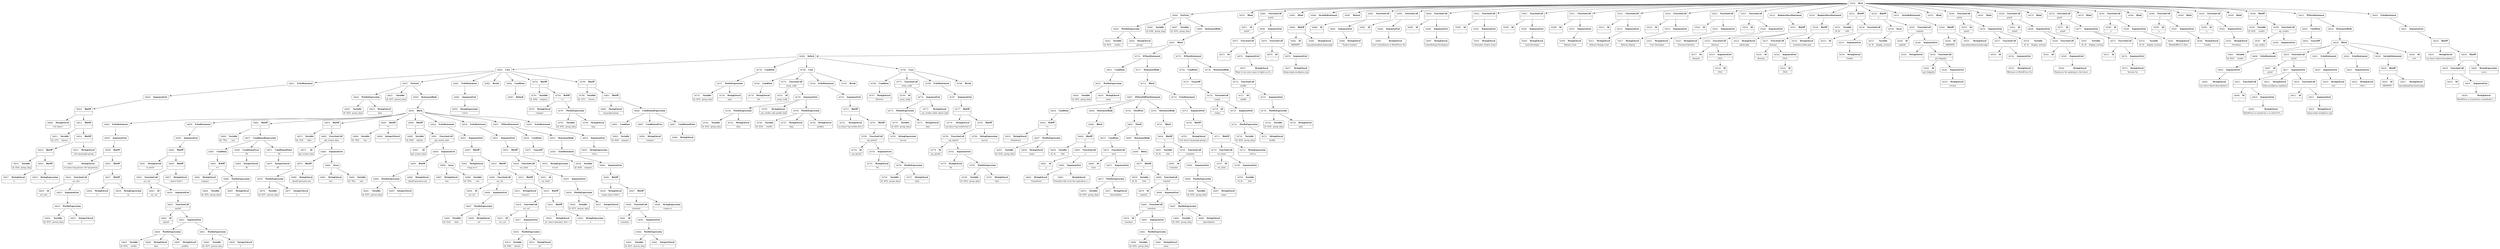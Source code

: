 digraph ast {
node [shape=none];
34816 [label=<<TABLE border='1' cellspacing='0' cellpadding='10' style='rounded' ><TR><TD border='0'>34816</TD><TD border='0'><B>BinOP</B></TD></TR><HR/><TR><TD border='0' cellpadding='5' colspan='2'>.</TD></TR></TABLE>>];
34816 -> 34815 [weight=2];
34816 -> 34818 [weight=2];
34817 [label=<<TABLE border='1' cellspacing='0' cellpadding='10' style='rounded' ><TR><TD border='0'>34817</TD><TD border='0'><B>StringLiteral</B></TD></TR><HR/><TR><TD border='0' cellpadding='5' colspan='2'>'&gt;</TD></TR></TABLE>>];
34818 [label=<<TABLE border='1' cellspacing='0' cellpadding='10' style='rounded' ><TR><TD border='0'>34818</TD><TD border='0'><B>BinOP</B></TD></TR><HR/><TR><TD border='0' cellpadding='5' colspan='2'>.</TD></TR></TABLE>>];
34818 -> 34817 [weight=2];
34818 -> 34819 [weight=2];
34819 [label=<<TABLE border='1' cellspacing='0' cellpadding='10' style='rounded' ><TR><TD border='0'>34819</TD><TD border='0'><B>StringExpression</B></TD></TR><HR/><TR><TD border='0' cellpadding='5' colspan='2'>n</TD></TR></TABLE>>];
34820 [label=<<TABLE border='1' cellspacing='0' cellpadding='10' style='rounded' ><TR><TD border='0'>34820</TD><TD border='0'><B>ArgumentList</B></TD></TR></TABLE>>];
34820 -> 34810 [weight=2];
34821 [label=<<TABLE border='1' cellspacing='0' cellpadding='10' style='rounded' ><TR><TD border='0'>34821</TD><TD border='0'><B>EchoStatement</B></TD></TR></TABLE>>];
34821 -> 34820 [weight=2];
34822 [label=<<TABLE border='1' cellspacing='0' cellpadding='10' style='rounded' ><TR><TD border='0'>34822</TD><TD border='0'><B>Variable</B></TD></TR><HR/><TR><TD border='0' cellpadding='5'>(0, 835)</TD><TD border='0' cellpadding='5'>group_data</TD></TR></TABLE>>];
34823 [label=<<TABLE border='1' cellspacing='0' cellpadding='10' style='rounded' ><TR><TD border='0'>34823</TD><TD border='0'><B>StringLiteral</B></TD></TR><HR/><TR><TD border='0' cellpadding='5' colspan='2'>data</TD></TR></TABLE>>];
34824 [label=<<TABLE border='1' cellspacing='0' cellpadding='10' style='rounded' ><TR><TD border='0'>34824</TD><TD border='0'><B>PostfixExpression</B></TD></TR></TABLE>>];
34824 -> 34822 [weight=2];
34824 -> 34823 [weight=2];
34825 [label=<<TABLE border='1' cellspacing='0' cellpadding='10' style='rounded' ><TR><TD border='0'>34825</TD><TD border='0'><B>Variable</B></TD></TR><HR/><TR><TD border='0' cellpadding='5'>(0, 837)</TD><TD border='0' cellpadding='5'>person_data</TD></TR></TABLE>>];
34827 [label=<<TABLE border='1' cellspacing='0' cellpadding='10' style='rounded' ><TR><TD border='0'>34827</TD><TD border='0'><B>StringLiteral</B></TD></TR><HR/><TR><TD border='0' cellpadding='5' colspan='2'>&lt;li class='wp-person' id='wp-person-</TD></TR></TABLE>>];
34828 [label=<<TABLE border='1' cellspacing='0' cellpadding='10' style='rounded' ><TR><TD border='0'>34828</TD><TD border='0'><B>BinOP</B></TD></TR><HR/><TR><TD border='0' cellpadding='5' colspan='2'>.</TD></TR></TABLE>>];
34828 -> 34827 [weight=2];
34828 -> 34835 [weight=2];
34829 [label=<<TABLE border='1' cellspacing='0' cellpadding='10' style='rounded' ><TR><TD border='0'>34829</TD><TD border='0'><B>Id</B></TD></TR><HR/><TR><TD border='0' cellpadding='5' colspan='2'>esc_attr</TD></TR></TABLE>>];
34830 [label=<<TABLE border='1' cellspacing='0' cellpadding='10' style='rounded' ><TR><TD border='0'>34830</TD><TD border='0'><B>Variable</B></TD></TR><HR/><TR><TD border='0' cellpadding='5'>(0, 837)</TD><TD border='0' cellpadding='5'>person_data</TD></TR></TABLE>>];
34831 [label=<<TABLE border='1' cellspacing='0' cellpadding='10' style='rounded' ><TR><TD border='0'>34831</TD><TD border='0'><B>IntegerLiteral</B></TD></TR><HR/><TR><TD border='0' cellpadding='5' colspan='2'>2</TD></TR></TABLE>>];
34832 [label=<<TABLE border='1' cellspacing='0' cellpadding='10' style='rounded' ><TR><TD border='0'>34832</TD><TD border='0'><B>PostfixExpression</B></TD></TR></TABLE>>];
34832 -> 34830 [weight=2];
34832 -> 34831 [weight=2];
34833 [label=<<TABLE border='1' cellspacing='0' cellpadding='10' style='rounded' ><TR><TD border='0'>34833</TD><TD border='0'><B>ArgumentList</B></TD></TR></TABLE>>];
34833 -> 34832 [weight=2];
34834 [label=<<TABLE border='1' cellspacing='0' cellpadding='10' style='rounded' ><TR><TD border='0'>34834</TD><TD border='0'><B>FunctionCall</B></TD></TR><HR/><TR><TD border='0' cellpadding='5' colspan='2'>esc_attr</TD></TR></TABLE>>];
34834 -> 34829 [weight=2];
34834 -> 34833 [weight=2];
34835 [label=<<TABLE border='1' cellspacing='0' cellpadding='10' style='rounded' ><TR><TD border='0'>34835</TD><TD border='0'><B>BinOP</B></TD></TR><HR/><TR><TD border='0' cellpadding='5' colspan='2'>.</TD></TR></TABLE>>];
34835 -> 34834 [weight=2];
34835 -> 34837 [weight=2];
34836 [label=<<TABLE border='1' cellspacing='0' cellpadding='10' style='rounded' ><TR><TD border='0'>34836</TD><TD border='0'><B>StringLiteral</B></TD></TR><HR/><TR><TD border='0' cellpadding='5' colspan='2'>'&gt;</TD></TR></TABLE>>];
34837 [label=<<TABLE border='1' cellspacing='0' cellpadding='10' style='rounded' ><TR><TD border='0'>34837</TD><TD border='0'><B>BinOP</B></TD></TR><HR/><TR><TD border='0' cellpadding='5' colspan='2'>.</TD></TR></TABLE>>];
34837 -> 34836 [weight=2];
34837 -> 34838 [weight=2];
34838 [label=<<TABLE border='1' cellspacing='0' cellpadding='10' style='rounded' ><TR><TD border='0'>34838</TD><TD border='0'><B>StringExpression</B></TD></TR><HR/><TR><TD border='0' cellpadding='5' colspan='2'>nt</TD></TR></TABLE>>];
34839 [label=<<TABLE border='1' cellspacing='0' cellpadding='10' style='rounded' ><TR><TD border='0'>34839</TD><TD border='0'><B>ArgumentList</B></TD></TR></TABLE>>];
34839 -> 34828 [weight=2];
34840 [label=<<TABLE border='1' cellspacing='0' cellpadding='10' style='rounded' ><TR><TD border='0'>34840</TD><TD border='0'><B>EchoStatement</B></TD></TR></TABLE>>];
34840 -> 34839 [weight=2];
34841 [label=<<TABLE border='1' cellspacing='0' cellpadding='10' style='rounded' ><TR><TD border='0'>34841</TD><TD border='0'><B>StringLiteral</B></TD></TR><HR/><TR><TD border='0' cellpadding='5' colspan='2'>&lt;a href='</TD></TR></TABLE>>];
34842 [label=<<TABLE border='1' cellspacing='0' cellpadding='10' style='rounded' ><TR><TD border='0'>34842</TD><TD border='0'><B>BinOP</B></TD></TR><HR/><TR><TD border='0' cellpadding='5' colspan='2'>.</TD></TR></TABLE>>];
34842 -> 34841 [weight=2];
34842 -> 34856 [weight=2];
34843 [label=<<TABLE border='1' cellspacing='0' cellpadding='10' style='rounded' ><TR><TD border='0'>34843</TD><TD border='0'><B>Id</B></TD></TR><HR/><TR><TD border='0' cellpadding='5' colspan='2'>esc_url</TD></TR></TABLE>>];
34844 [label=<<TABLE border='1' cellspacing='0' cellpadding='10' style='rounded' ><TR><TD border='0'>34844</TD><TD border='0'><B>Id</B></TD></TR><HR/><TR><TD border='0' cellpadding='5' colspan='2'>sprintf</TD></TR></TABLE>>];
34845 [label=<<TABLE border='1' cellspacing='0' cellpadding='10' style='rounded' ><TR><TD border='0'>34845</TD><TD border='0'><B>Variable</B></TD></TR><HR/><TR><TD border='0' cellpadding='5'>(0, 833)</TD><TD border='0' cellpadding='5'>credits</TD></TR></TABLE>>];
34846 [label=<<TABLE border='1' cellspacing='0' cellpadding='10' style='rounded' ><TR><TD border='0'>34846</TD><TD border='0'><B>StringLiteral</B></TD></TR><HR/><TR><TD border='0' cellpadding='5' colspan='2'>data</TD></TR></TABLE>>];
34847 [label=<<TABLE border='1' cellspacing='0' cellpadding='10' style='rounded' ><TR><TD border='0'>34847</TD><TD border='0'><B>StringLiteral</B></TD></TR><HR/><TR><TD border='0' cellpadding='5' colspan='2'>profiles</TD></TR></TABLE>>];
34848 [label=<<TABLE border='1' cellspacing='0' cellpadding='10' style='rounded' ><TR><TD border='0'>34848</TD><TD border='0'><B>PostfixExpression</B></TD></TR></TABLE>>];
34848 -> 34845 [weight=2];
34848 -> 34846 [weight=2];
34848 -> 34847 [weight=2];
34849 [label=<<TABLE border='1' cellspacing='0' cellpadding='10' style='rounded' ><TR><TD border='0'>34849</TD><TD border='0'><B>Variable</B></TD></TR><HR/><TR><TD border='0' cellpadding='5'>(0, 837)</TD><TD border='0' cellpadding='5'>person_data</TD></TR></TABLE>>];
34850 [label=<<TABLE border='1' cellspacing='0' cellpadding='10' style='rounded' ><TR><TD border='0'>34850</TD><TD border='0'><B>IntegerLiteral</B></TD></TR><HR/><TR><TD border='0' cellpadding='5' colspan='2'>2</TD></TR></TABLE>>];
34851 [label=<<TABLE border='1' cellspacing='0' cellpadding='10' style='rounded' ><TR><TD border='0'>34851</TD><TD border='0'><B>PostfixExpression</B></TD></TR></TABLE>>];
34851 -> 34849 [weight=2];
34851 -> 34850 [weight=2];
34852 [label=<<TABLE border='1' cellspacing='0' cellpadding='10' style='rounded' ><TR><TD border='0'>34852</TD><TD border='0'><B>ArgumentList</B></TD></TR></TABLE>>];
34852 -> 34848 [weight=2];
34852 -> 34851 [weight=2];
34853 [label=<<TABLE border='1' cellspacing='0' cellpadding='10' style='rounded' ><TR><TD border='0'>34853</TD><TD border='0'><B>FunctionCall</B></TD></TR><HR/><TR><TD border='0' cellpadding='5' colspan='2'>sprintf</TD></TR></TABLE>>];
34853 -> 34844 [weight=2];
34853 -> 34852 [weight=2];
34854 [label=<<TABLE border='1' cellspacing='0' cellpadding='10' style='rounded' ><TR><TD border='0'>34854</TD><TD border='0'><B>ArgumentList</B></TD></TR></TABLE>>];
34854 -> 34853 [weight=2];
34855 [label=<<TABLE border='1' cellspacing='0' cellpadding='10' style='rounded' ><TR><TD border='0'>34855</TD><TD border='0'><B>FunctionCall</B></TD></TR><HR/><TR><TD border='0' cellpadding='5' colspan='2'>esc_url</TD></TR></TABLE>>];
34855 -> 34843 [weight=2];
34855 -> 34854 [weight=2];
34856 [label=<<TABLE border='1' cellspacing='0' cellpadding='10' style='rounded' ><TR><TD border='0'>34856</TD><TD border='0'><B>BinOP</B></TD></TR><HR/><TR><TD border='0' cellpadding='5' colspan='2'>.</TD></TR></TABLE>>];
34856 -> 34855 [weight=2];
34856 -> 34857 [weight=2];
34857 [label=<<TABLE border='1' cellspacing='0' cellpadding='10' style='rounded' ><TR><TD border='0'>34857</TD><TD border='0'><B>StringLiteral</B></TD></TR><HR/><TR><TD border='0' cellpadding='5' colspan='2'>' class='web'&gt;</TD></TR></TABLE>>];
34858 [label=<<TABLE border='1' cellspacing='0' cellpadding='10' style='rounded' ><TR><TD border='0'>34858</TD><TD border='0'><B>ArgumentList</B></TD></TR></TABLE>>];
34858 -> 34842 [weight=2];
34859 [label=<<TABLE border='1' cellspacing='0' cellpadding='10' style='rounded' ><TR><TD border='0'>34859</TD><TD border='0'><B>EchoStatement</B></TD></TR></TABLE>>];
34859 -> 34858 [weight=2];
34860 [label=<<TABLE border='1' cellspacing='0' cellpadding='10' style='rounded' ><TR><TD border='0'>34860</TD><TD border='0'><B>Variable</B></TD></TR><HR/><TR><TD border='0' cellpadding='5'>(0, 765)</TD><TD border='0' cellpadding='5'>size</TD></TR></TABLE>>];
34861 [label=<<TABLE border='1' cellspacing='0' cellpadding='10' style='rounded' ><TR><TD border='0'>34861</TD><TD border='0'><B>BinOP</B></TD></TR><HR/><TR><TD border='0' cellpadding='5' colspan='2'>=</TD></TR></TABLE>>];
34861 -> 34860 [weight=2];
34861 -> 34872 [weight=2];
34862 [label=<<TABLE border='1' cellspacing='0' cellpadding='10' style='rounded' ><TR><TD border='0'>34862</TD><TD border='0'><B>StringLiteral</B></TD></TR><HR/><TR><TD border='0' cellpadding='5' colspan='2'>compact</TD></TR></TABLE>>];
34863 [label=<<TABLE border='1' cellspacing='0' cellpadding='10' style='rounded' ><TR><TD border='0'>34863</TD><TD border='0'><B>RelOP</B></TD></TR><HR/><TR><TD border='0' cellpadding='5' colspan='2'>==</TD></TR></TABLE>>];
34863 -> 34862 [weight=2];
34863 -> 34866 [weight=2];
34864 [label=<<TABLE border='1' cellspacing='0' cellpadding='10' style='rounded' ><TR><TD border='0'>34864</TD><TD border='0'><B>Variable</B></TD></TR><HR/><TR><TD border='0' cellpadding='5'>(0, 835)</TD><TD border='0' cellpadding='5'>group_data</TD></TR></TABLE>>];
34865 [label=<<TABLE border='1' cellspacing='0' cellpadding='10' style='rounded' ><TR><TD border='0'>34865</TD><TD border='0'><B>StringLiteral</B></TD></TR><HR/><TR><TD border='0' cellpadding='5' colspan='2'>type</TD></TR></TABLE>>];
34866 [label=<<TABLE border='1' cellspacing='0' cellpadding='10' style='rounded' ><TR><TD border='0'>34866</TD><TD border='0'><B>PostfixExpression</B></TD></TR></TABLE>>];
34866 -> 34864 [weight=2];
34866 -> 34865 [weight=2];
34867 [label=<<TABLE border='1' cellspacing='0' cellpadding='10' style='rounded' ><TR><TD border='0'>34867</TD><TD border='0'><B>Condition</B></TD></TR></TABLE>>];
34867 -> 34863 [weight=2];
34868 [label=<<TABLE border='1' cellspacing='0' cellpadding='10' style='rounded' ><TR><TD border='0'>34868</TD><TD border='0'><B>IntegerLiteral</B></TD></TR><HR/><TR><TD border='0' cellpadding='5' colspan='2'>30</TD></TR></TABLE>>];
34869 [label=<<TABLE border='1' cellspacing='0' cellpadding='10' style='rounded' ><TR><TD border='0'>34869</TD><TD border='0'><B>ConditionalTrue</B></TD></TR><HR/><TR><TD border='0' cellpadding='5' colspan='2'>30</TD></TR></TABLE>>];
34869 -> 34868 [weight=2];
34870 [label=<<TABLE border='1' cellspacing='0' cellpadding='10' style='rounded' ><TR><TD border='0'>34870</TD><TD border='0'><B>IntegerLiteral</B></TD></TR><HR/><TR><TD border='0' cellpadding='5' colspan='2'>60</TD></TR></TABLE>>];
34871 [label=<<TABLE border='1' cellspacing='0' cellpadding='10' style='rounded' ><TR><TD border='0'>34871</TD><TD border='0'><B>ConditionalFalse</B></TD></TR><HR/><TR><TD border='0' cellpadding='5' colspan='2'>60</TD></TR></TABLE>>];
34871 -> 34870 [weight=2];
34872 [label=<<TABLE border='1' cellspacing='0' cellpadding='10' style='rounded' ><TR><TD border='0'>34872</TD><TD border='0'><B>ConditionalExpression</B></TD></TR></TABLE>>];
34872 -> 34867 [weight=2];
34872 -> 34869 [weight=2];
34872 -> 34871 [weight=2];
34873 [label=<<TABLE border='1' cellspacing='0' cellpadding='10' style='rounded' ><TR><TD border='0'>34873</TD><TD border='0'><B>Variable</B></TD></TR><HR/><TR><TD border='0' cellpadding='5'>(0, 214)</TD><TD border='0' cellpadding='5'>data</TD></TR></TABLE>>];
34874 [label=<<TABLE border='1' cellspacing='0' cellpadding='10' style='rounded' ><TR><TD border='0'>34874</TD><TD border='0'><B>BinOP</B></TD></TR><HR/><TR><TD border='0' cellpadding='5' colspan='2'>=</TD></TR></TABLE>>];
34874 -> 34873 [weight=2];
34874 -> 34885 [weight=2];
34875 [label=<<TABLE border='1' cellspacing='0' cellpadding='10' style='rounded' ><TR><TD border='0'>34875</TD><TD border='0'><B>Id</B></TD></TR><HR/><TR><TD border='0' cellpadding='5' colspan='2'>get_avatar_data</TD></TR></TABLE>>];
34876 [label=<<TABLE border='1' cellspacing='0' cellpadding='10' style='rounded' ><TR><TD border='0'>34876</TD><TD border='0'><B>Variable</B></TD></TR><HR/><TR><TD border='0' cellpadding='5'>(0, 837)</TD><TD border='0' cellpadding='5'>person_data</TD></TR></TABLE>>];
34877 [label=<<TABLE border='1' cellspacing='0' cellpadding='10' style='rounded' ><TR><TD border='0'>34877</TD><TD border='0'><B>IntegerLiteral</B></TD></TR><HR/><TR><TD border='0' cellpadding='5' colspan='2'>1</TD></TR></TABLE>>];
34878 [label=<<TABLE border='1' cellspacing='0' cellpadding='10' style='rounded' ><TR><TD border='0'>34878</TD><TD border='0'><B>PostfixExpression</B></TD></TR></TABLE>>];
34878 -> 34876 [weight=2];
34878 -> 34877 [weight=2];
34879 [label=<<TABLE border='1' cellspacing='0' cellpadding='10' style='rounded' ><TR><TD border='0'>34879</TD><TD border='0'><B>BinOP</B></TD></TR><HR/><TR><TD border='0' cellpadding='5' colspan='2'>.</TD></TR></TABLE>>];
34879 -> 34878 [weight=2];
34879 -> 34880 [weight=2];
34880 [label=<<TABLE border='1' cellspacing='0' cellpadding='10' style='rounded' ><TR><TD border='0'>34880</TD><TD border='0'><B>StringLiteral</B></TD></TR><HR/><TR><TD border='0' cellpadding='5' colspan='2'>@md5.gravatar.com</TD></TR></TABLE>>];
34881 [label=<<TABLE border='1' cellspacing='0' cellpadding='10' style='rounded' ><TR><TD border='0'>34881</TD><TD border='0'><B>StringLiteral</B></TD></TR><HR/><TR><TD border='0' cellpadding='5' colspan='2'>size</TD></TR></TABLE>>];
34882 [label=<<TABLE border='1' cellspacing='0' cellpadding='10' style='rounded' ><TR><TD border='0'>34882</TD><TD border='0'><B>Variable</B></TD></TR><HR/><TR><TD border='0' cellpadding='5'>(0, 765)</TD><TD border='0' cellpadding='5'>size</TD></TR></TABLE>>];
34883 [label=<<TABLE border='1' cellspacing='0' cellpadding='10' style='rounded' ><TR><TD border='0'>34883</TD><TD border='0'><B>Array</B></TD></TR></TABLE>>];
34883 -> 34881 [weight=2];
34883 -> 34882 [weight=2];
34884 [label=<<TABLE border='1' cellspacing='0' cellpadding='10' style='rounded' ><TR><TD border='0'>34884</TD><TD border='0'><B>ArgumentList</B></TD></TR></TABLE>>];
34884 -> 34879 [weight=2];
34884 -> 34883 [weight=2];
34885 [label=<<TABLE border='1' cellspacing='0' cellpadding='10' style='rounded' ><TR><TD border='0'>34885</TD><TD border='0'><B>FunctionCall</B></TD></TR><HR/><TR><TD border='0' cellpadding='5' colspan='2'>get_avatar_data</TD></TR></TABLE>>];
34885 -> 34875 [weight=2];
34885 -> 34884 [weight=2];
34886 [label=<<TABLE border='1' cellspacing='0' cellpadding='10' style='rounded' ><TR><TD border='0'>34886</TD><TD border='0'><B>Variable</B></TD></TR><HR/><TR><TD border='0' cellpadding='5'>(0, 765)</TD><TD border='0' cellpadding='5'>size</TD></TR></TABLE>>];
34887 [label=<<TABLE border='1' cellspacing='0' cellpadding='10' style='rounded' ><TR><TD border='0'>34887</TD><TD border='0'><B>BinOP</B></TD></TR><HR/><TR><TD border='0' cellpadding='5' colspan='2'>*=</TD></TR></TABLE>>];
34887 -> 34886 [weight=2];
34887 -> 34888 [weight=2];
34888 [label=<<TABLE border='1' cellspacing='0' cellpadding='10' style='rounded' ><TR><TD border='0'>34888</TD><TD border='0'><B>IntegerLiteral</B></TD></TR><HR/><TR><TD border='0' cellpadding='5' colspan='2'>2</TD></TR></TABLE>>];
34889 [label=<<TABLE border='1' cellspacing='0' cellpadding='10' style='rounded' ><TR><TD border='0'>34889</TD><TD border='0'><B>Variable</B></TD></TR><HR/><TR><TD border='0' cellpadding='5'>(0, 838)</TD><TD border='0' cellpadding='5'>data2x</TD></TR></TABLE>>];
34890 [label=<<TABLE border='1' cellspacing='0' cellpadding='10' style='rounded' ><TR><TD border='0'>34890</TD><TD border='0'><B>BinOP</B></TD></TR><HR/><TR><TD border='0' cellpadding='5' colspan='2'>=</TD></TR></TABLE>>];
34890 -> 34889 [weight=2];
34890 -> 34901 [weight=2];
34891 [label=<<TABLE border='1' cellspacing='0' cellpadding='10' style='rounded' ><TR><TD border='0'>34891</TD><TD border='0'><B>Id</B></TD></TR><HR/><TR><TD border='0' cellpadding='5' colspan='2'>get_avatar_data</TD></TR></TABLE>>];
34892 [label=<<TABLE border='1' cellspacing='0' cellpadding='10' style='rounded' ><TR><TD border='0'>34892</TD><TD border='0'><B>Variable</B></TD></TR><HR/><TR><TD border='0' cellpadding='5'>(0, 837)</TD><TD border='0' cellpadding='5'>person_data</TD></TR></TABLE>>];
34893 [label=<<TABLE border='1' cellspacing='0' cellpadding='10' style='rounded' ><TR><TD border='0'>34893</TD><TD border='0'><B>IntegerLiteral</B></TD></TR><HR/><TR><TD border='0' cellpadding='5' colspan='2'>1</TD></TR></TABLE>>];
34894 [label=<<TABLE border='1' cellspacing='0' cellpadding='10' style='rounded' ><TR><TD border='0'>34894</TD><TD border='0'><B>PostfixExpression</B></TD></TR></TABLE>>];
34894 -> 34892 [weight=2];
34894 -> 34893 [weight=2];
34895 [label=<<TABLE border='1' cellspacing='0' cellpadding='10' style='rounded' ><TR><TD border='0'>34895</TD><TD border='0'><B>BinOP</B></TD></TR><HR/><TR><TD border='0' cellpadding='5' colspan='2'>.</TD></TR></TABLE>>];
34895 -> 34894 [weight=2];
34895 -> 34896 [weight=2];
34896 [label=<<TABLE border='1' cellspacing='0' cellpadding='10' style='rounded' ><TR><TD border='0'>34896</TD><TD border='0'><B>StringLiteral</B></TD></TR><HR/><TR><TD border='0' cellpadding='5' colspan='2'>@md5.gravatar.com</TD></TR></TABLE>>];
34897 [label=<<TABLE border='1' cellspacing='0' cellpadding='10' style='rounded' ><TR><TD border='0'>34897</TD><TD border='0'><B>StringLiteral</B></TD></TR><HR/><TR><TD border='0' cellpadding='5' colspan='2'>size</TD></TR></TABLE>>];
34898 [label=<<TABLE border='1' cellspacing='0' cellpadding='10' style='rounded' ><TR><TD border='0'>34898</TD><TD border='0'><B>Variable</B></TD></TR><HR/><TR><TD border='0' cellpadding='5'>(0, 765)</TD><TD border='0' cellpadding='5'>size</TD></TR></TABLE>>];
34899 [label=<<TABLE border='1' cellspacing='0' cellpadding='10' style='rounded' ><TR><TD border='0'>34899</TD><TD border='0'><B>Array</B></TD></TR></TABLE>>];
34899 -> 34897 [weight=2];
34899 -> 34898 [weight=2];
34900 [label=<<TABLE border='1' cellspacing='0' cellpadding='10' style='rounded' ><TR><TD border='0'>34900</TD><TD border='0'><B>ArgumentList</B></TD></TR></TABLE>>];
34900 -> 34895 [weight=2];
34900 -> 34899 [weight=2];
34901 [label=<<TABLE border='1' cellspacing='0' cellpadding='10' style='rounded' ><TR><TD border='0'>34901</TD><TD border='0'><B>FunctionCall</B></TD></TR><HR/><TR><TD border='0' cellpadding='5' colspan='2'>get_avatar_data</TD></TR></TABLE>>];
34901 -> 34891 [weight=2];
34901 -> 34900 [weight=2];
34902 [label=<<TABLE border='1' cellspacing='0' cellpadding='10' style='rounded' ><TR><TD border='0'>34902</TD><TD border='0'><B>StringLiteral</B></TD></TR><HR/><TR><TD border='0' cellpadding='5' colspan='2'>&lt;img src='</TD></TR></TABLE>>];
34903 [label=<<TABLE border='1' cellspacing='0' cellpadding='10' style='rounded' ><TR><TD border='0'>34903</TD><TD border='0'><B>BinOP</B></TD></TR><HR/><TR><TD border='0' cellpadding='5' colspan='2'>.</TD></TR></TABLE>>];
34903 -> 34902 [weight=2];
34903 -> 34910 [weight=2];
34904 [label=<<TABLE border='1' cellspacing='0' cellpadding='10' style='rounded' ><TR><TD border='0'>34904</TD><TD border='0'><B>Id</B></TD></TR><HR/><TR><TD border='0' cellpadding='5' colspan='2'>esc_url</TD></TR></TABLE>>];
34905 [label=<<TABLE border='1' cellspacing='0' cellpadding='10' style='rounded' ><TR><TD border='0'>34905</TD><TD border='0'><B>Variable</B></TD></TR><HR/><TR><TD border='0' cellpadding='5'>(0, 214)</TD><TD border='0' cellpadding='5'>data</TD></TR></TABLE>>];
34906 [label=<<TABLE border='1' cellspacing='0' cellpadding='10' style='rounded' ><TR><TD border='0'>34906</TD><TD border='0'><B>StringLiteral</B></TD></TR><HR/><TR><TD border='0' cellpadding='5' colspan='2'>url</TD></TR></TABLE>>];
34907 [label=<<TABLE border='1' cellspacing='0' cellpadding='10' style='rounded' ><TR><TD border='0'>34907</TD><TD border='0'><B>PostfixExpression</B></TD></TR></TABLE>>];
34907 -> 34905 [weight=2];
34907 -> 34906 [weight=2];
34908 [label=<<TABLE border='1' cellspacing='0' cellpadding='10' style='rounded' ><TR><TD border='0'>34908</TD><TD border='0'><B>ArgumentList</B></TD></TR></TABLE>>];
34908 -> 34907 [weight=2];
34909 [label=<<TABLE border='1' cellspacing='0' cellpadding='10' style='rounded' ><TR><TD border='0'>34909</TD><TD border='0'><B>FunctionCall</B></TD></TR><HR/><TR><TD border='0' cellpadding='5' colspan='2'>esc_url</TD></TR></TABLE>>];
34909 -> 34904 [weight=2];
34909 -> 34908 [weight=2];
34910 [label=<<TABLE border='1' cellspacing='0' cellpadding='10' style='rounded' ><TR><TD border='0'>34910</TD><TD border='0'><B>BinOP</B></TD></TR><HR/><TR><TD border='0' cellpadding='5' colspan='2'>.</TD></TR></TABLE>>];
34910 -> 34909 [weight=2];
34910 -> 34912 [weight=2];
34911 [label=<<TABLE border='1' cellspacing='0' cellpadding='10' style='rounded' ><TR><TD border='0'>34911</TD><TD border='0'><B>StringLiteral</B></TD></TR><HR/><TR><TD border='0' cellpadding='5' colspan='2'>' srcset='</TD></TR></TABLE>>];
34912 [label=<<TABLE border='1' cellspacing='0' cellpadding='10' style='rounded' ><TR><TD border='0'>34912</TD><TD border='0'><B>BinOP</B></TD></TR><HR/><TR><TD border='0' cellpadding='5' colspan='2'>.</TD></TR></TABLE>>];
34912 -> 34911 [weight=2];
34912 -> 34919 [weight=2];
34913 [label=<<TABLE border='1' cellspacing='0' cellpadding='10' style='rounded' ><TR><TD border='0'>34913</TD><TD border='0'><B>Id</B></TD></TR><HR/><TR><TD border='0' cellpadding='5' colspan='2'>esc_url</TD></TR></TABLE>>];
34914 [label=<<TABLE border='1' cellspacing='0' cellpadding='10' style='rounded' ><TR><TD border='0'>34914</TD><TD border='0'><B>Variable</B></TD></TR><HR/><TR><TD border='0' cellpadding='5'>(0, 838)</TD><TD border='0' cellpadding='5'>data2x</TD></TR></TABLE>>];
34915 [label=<<TABLE border='1' cellspacing='0' cellpadding='10' style='rounded' ><TR><TD border='0'>34915</TD><TD border='0'><B>StringLiteral</B></TD></TR><HR/><TR><TD border='0' cellpadding='5' colspan='2'>url</TD></TR></TABLE>>];
34916 [label=<<TABLE border='1' cellspacing='0' cellpadding='10' style='rounded' ><TR><TD border='0'>34916</TD><TD border='0'><B>PostfixExpression</B></TD></TR></TABLE>>];
34916 -> 34914 [weight=2];
34916 -> 34915 [weight=2];
34917 [label=<<TABLE border='1' cellspacing='0' cellpadding='10' style='rounded' ><TR><TD border='0'>34917</TD><TD border='0'><B>ArgumentList</B></TD></TR></TABLE>>];
34917 -> 34916 [weight=2];
34918 [label=<<TABLE border='1' cellspacing='0' cellpadding='10' style='rounded' ><TR><TD border='0'>34918</TD><TD border='0'><B>FunctionCall</B></TD></TR><HR/><TR><TD border='0' cellpadding='5' colspan='2'>esc_url</TD></TR></TABLE>>];
34918 -> 34913 [weight=2];
34918 -> 34917 [weight=2];
34919 [label=<<TABLE border='1' cellspacing='0' cellpadding='10' style='rounded' ><TR><TD border='0'>34919</TD><TD border='0'><B>BinOP</B></TD></TR><HR/><TR><TD border='0' cellpadding='5' colspan='2'>.</TD></TR></TABLE>>];
34919 -> 34918 [weight=2];
34919 -> 34921 [weight=2];
34920 [label=<<TABLE border='1' cellspacing='0' cellpadding='10' style='rounded' ><TR><TD border='0'>34920</TD><TD border='0'><B>StringLiteral</B></TD></TR><HR/><TR><TD border='0' cellpadding='5' colspan='2'> 2x' class='gravatar' alt='' &gt;</TD></TR></TABLE>>];
34921 [label=<<TABLE border='1' cellspacing='0' cellpadding='10' style='rounded' ><TR><TD border='0'>34921</TD><TD border='0'><B>BinOP</B></TD></TR><HR/><TR><TD border='0' cellpadding='5' colspan='2'>.</TD></TR></TABLE>>];
34921 -> 34920 [weight=2];
34921 -> 34922 [weight=2];
34922 [label=<<TABLE border='1' cellspacing='0' cellpadding='10' style='rounded' ><TR><TD border='0'>34922</TD><TD border='0'><B>StringExpression</B></TD></TR><HR/><TR><TD border='0' cellpadding='5' colspan='2'>n</TD></TR></TABLE>>];
34923 [label=<<TABLE border='1' cellspacing='0' cellpadding='10' style='rounded' ><TR><TD border='0'>34923</TD><TD border='0'><B>ArgumentList</B></TD></TR></TABLE>>];
34923 -> 34903 [weight=2];
34924 [label=<<TABLE border='1' cellspacing='0' cellpadding='10' style='rounded' ><TR><TD border='0'>34924</TD><TD border='0'><B>EchoStatement</B></TD></TR></TABLE>>];
34924 -> 34923 [weight=2];
34925 [label=<<TABLE border='1' cellspacing='0' cellpadding='10' style='rounded' ><TR><TD border='0'>34925</TD><TD border='0'><B>Id</B></TD></TR><HR/><TR><TD border='0' cellpadding='5' colspan='2'>esc_html</TD></TR></TABLE>>];
34926 [label=<<TABLE border='1' cellspacing='0' cellpadding='10' style='rounded' ><TR><TD border='0'>34926</TD><TD border='0'><B>Variable</B></TD></TR><HR/><TR><TD border='0' cellpadding='5'>(0, 837)</TD><TD border='0' cellpadding='5'>person_data</TD></TR></TABLE>>];
34927 [label=<<TABLE border='1' cellspacing='0' cellpadding='10' style='rounded' ><TR><TD border='0'>34927</TD><TD border='0'><B>IntegerLiteral</B></TD></TR><HR/><TR><TD border='0' cellpadding='5' colspan='2'>0</TD></TR></TABLE>>];
34928 [label=<<TABLE border='1' cellspacing='0' cellpadding='10' style='rounded' ><TR><TD border='0'>34928</TD><TD border='0'><B>PostfixExpression</B></TD></TR></TABLE>>];
34928 -> 34926 [weight=2];
34928 -> 34927 [weight=2];
34929 [label=<<TABLE border='1' cellspacing='0' cellpadding='10' style='rounded' ><TR><TD border='0'>34929</TD><TD border='0'><B>ArgumentList</B></TD></TR></TABLE>>];
34929 -> 34928 [weight=2];
34930 [label=<<TABLE border='1' cellspacing='0' cellpadding='10' style='rounded' ><TR><TD border='0'>34930</TD><TD border='0'><B>FunctionCall</B></TD></TR><HR/><TR><TD border='0' cellpadding='5' colspan='2'>esc_html</TD></TR></TABLE>>];
34930 -> 34925 [weight=2];
34930 -> 34929 [weight=2];
34931 [label=<<TABLE border='1' cellspacing='0' cellpadding='10' style='rounded' ><TR><TD border='0'>34931</TD><TD border='0'><B>BinOP</B></TD></TR><HR/><TR><TD border='0' cellpadding='5' colspan='2'>.</TD></TR></TABLE>>];
34931 -> 34930 [weight=2];
34931 -> 34932 [weight=2];
34932 [label=<<TABLE border='1' cellspacing='0' cellpadding='10' style='rounded' ><TR><TD border='0'>34932</TD><TD border='0'><B>StringExpression</B></TD></TR><HR/><TR><TD border='0' cellpadding='5' colspan='2'>&lt;a&gt;nt</TD></TR></TABLE>>];
34933 [label=<<TABLE border='1' cellspacing='0' cellpadding='10' style='rounded' ><TR><TD border='0'>34933</TD><TD border='0'><B>ArgumentList</B></TD></TR></TABLE>>];
34933 -> 34931 [weight=2];
34934 [label=<<TABLE border='1' cellspacing='0' cellpadding='10' style='rounded' ><TR><TD border='0'>34934</TD><TD border='0'><B>EchoStatement</B></TD></TR></TABLE>>];
34934 -> 34933 [weight=2];
34936 [label=<<TABLE border='1' cellspacing='0' cellpadding='10' style='rounded' ><TR><TD border='0'>34936</TD><TD border='0'><B>Variable</B></TD></TR><HR/><TR><TD border='0' cellpadding='5'>(0, 836)</TD><TD border='0' cellpadding='5'>compact</TD></TR></TABLE>>];
34937 [label=<<TABLE border='1' cellspacing='0' cellpadding='10' style='rounded' ><TR><TD border='0'>34937</TD><TD border='0'><B>UnaryOP</B></TD></TR><HR/><TR><TD border='0' cellpadding='5' colspan='2'>!</TD></TR></TABLE>>];
34937 -> 34936 [weight=2];
34938 [label=<<TABLE border='1' cellspacing='0' cellpadding='10' style='rounded' ><TR><TD border='0'>34938</TD><TD border='0'><B>Condition</B></TD></TR></TABLE>>];
34938 -> 34937 [weight=2];
34939 [label=<<TABLE border='1' cellspacing='0' cellpadding='10' style='rounded' ><TR><TD border='0'>34939</TD><TD border='0'><B>StringLiteral</B></TD></TR><HR/><TR><TD border='0' cellpadding='5' colspan='2'>&lt;span class='title'&gt;</TD></TR></TABLE>>];
34940 [label=<<TABLE border='1' cellspacing='0' cellpadding='10' style='rounded' ><TR><TD border='0'>34940</TD><TD border='0'><B>BinOP</B></TD></TR><HR/><TR><TD border='0' cellpadding='5' colspan='2'>.</TD></TR></TABLE>>];
34940 -> 34939 [weight=2];
34940 -> 34947 [weight=2];
34941 [label=<<TABLE border='1' cellspacing='0' cellpadding='10' style='rounded' ><TR><TD border='0'>34941</TD><TD border='0'><B>Id</B></TD></TR><HR/><TR><TD border='0' cellpadding='5' colspan='2'>translate</TD></TR></TABLE>>];
34942 [label=<<TABLE border='1' cellspacing='0' cellpadding='10' style='rounded' ><TR><TD border='0'>34942</TD><TD border='0'><B>Variable</B></TD></TR><HR/><TR><TD border='0' cellpadding='5'>(0, 837)</TD><TD border='0' cellpadding='5'>person_data</TD></TR></TABLE>>];
34943 [label=<<TABLE border='1' cellspacing='0' cellpadding='10' style='rounded' ><TR><TD border='0'>34943</TD><TD border='0'><B>IntegerLiteral</B></TD></TR><HR/><TR><TD border='0' cellpadding='5' colspan='2'>3</TD></TR></TABLE>>];
34944 [label=<<TABLE border='1' cellspacing='0' cellpadding='10' style='rounded' ><TR><TD border='0'>34944</TD><TD border='0'><B>PostfixExpression</B></TD></TR></TABLE>>];
34944 -> 34942 [weight=2];
34944 -> 34943 [weight=2];
34945 [label=<<TABLE border='1' cellspacing='0' cellpadding='10' style='rounded' ><TR><TD border='0'>34945</TD><TD border='0'><B>ArgumentList</B></TD></TR></TABLE>>];
34945 -> 34944 [weight=2];
34946 [label=<<TABLE border='1' cellspacing='0' cellpadding='10' style='rounded' ><TR><TD border='0'>34946</TD><TD border='0'><B>FunctionCall</B></TD></TR><HR/><TR><TD border='0' cellpadding='5' colspan='2'>translate</TD></TR></TABLE>>];
34946 -> 34941 [weight=2];
34946 -> 34945 [weight=2];
34947 [label=<<TABLE border='1' cellspacing='0' cellpadding='10' style='rounded' ><TR><TD border='0'>34947</TD><TD border='0'><B>BinOP</B></TD></TR><HR/><TR><TD border='0' cellpadding='5' colspan='2'>.</TD></TR></TABLE>>];
34947 -> 34946 [weight=2];
34947 -> 34948 [weight=2];
34948 [label=<<TABLE border='1' cellspacing='0' cellpadding='10' style='rounded' ><TR><TD border='0'>34948</TD><TD border='0'><B>StringExpression</B></TD></TR><HR/><TR><TD border='0' cellpadding='5' colspan='2'>&lt;span&gt;n</TD></TR></TABLE>>];
34949 [label=<<TABLE border='1' cellspacing='0' cellpadding='10' style='rounded' ><TR><TD border='0'>34949</TD><TD border='0'><B>ArgumentList</B></TD></TR></TABLE>>];
34949 -> 34940 [weight=2];
34950 [label=<<TABLE border='1' cellspacing='0' cellpadding='10' style='rounded' ><TR><TD border='0'>34950</TD><TD border='0'><B>EchoStatement</B></TD></TR></TABLE>>];
34950 -> 34949 [weight=2];
34951 [label=<<TABLE border='1' cellspacing='0' cellpadding='10' style='rounded' ><TR><TD border='0'>34951</TD><TD border='0'><B>IfThenStatement</B></TD></TR></TABLE>>];
34951 -> 34938 [weight=2];
34951 -> 34952 [weight=2];
34952 [label=<<TABLE border='1' cellspacing='0' cellpadding='10' style='rounded' ><TR><TD border='0'>34952</TD><TD border='0'><B>StatementBody</B></TD></TR></TABLE>>];
34952 -> 34950 [weight=2];
34953 [label=<<TABLE border='1' cellspacing='0' cellpadding='10' style='rounded' ><TR><TD border='0'>34953</TD><TD border='0'><B>StringExpression</B></TD></TR><HR/><TR><TD border='0' cellpadding='5' colspan='2'>&lt;li&gt;n</TD></TR></TABLE>>];
34954 [label=<<TABLE border='1' cellspacing='0' cellpadding='10' style='rounded' ><TR><TD border='0'>34954</TD><TD border='0'><B>ArgumentList</B></TD></TR></TABLE>>];
34954 -> 34953 [weight=2];
34955 [label=<<TABLE border='1' cellspacing='0' cellpadding='10' style='rounded' ><TR><TD border='0'>34955</TD><TD border='0'><B>EchoStatement</B></TD></TR></TABLE>>];
34955 -> 34954 [weight=2];
34956 [label=<<TABLE border='1' cellspacing='0' cellpadding='10' style='rounded' ><TR><TD border='0'>34956</TD><TD border='0'><B>Block</B></TD></TR></TABLE>>];
34956 -> 34840 [weight=2];
34956 -> 34859 [weight=2];
34956 -> 34861 [weight=2];
34956 -> 34874 [weight=2];
34956 -> 34887 [weight=2];
34956 -> 34890 [weight=2];
34956 -> 34924 [weight=2];
34956 -> 34934 [weight=2];
34956 -> 34951 [weight=2];
34956 -> 34955 [weight=2];
34957 [label=<<TABLE border='1' cellspacing='0' cellpadding='10' style='rounded' ><TR><TD border='0'>34957</TD><TD border='0'><B>ForEach</B></TD></TR></TABLE>>];
34957 -> 34824 [weight=2];
34957 -> 34825 [weight=2];
34957 -> 34958 [weight=2];
34958 [label=<<TABLE border='1' cellspacing='0' cellpadding='10' style='rounded' ><TR><TD border='0'>34958</TD><TD border='0'><B>StatementBody</B></TD></TR></TABLE>>];
34958 -> 34956 [weight=2];
34959 [label=<<TABLE border='1' cellspacing='0' cellpadding='10' style='rounded' ><TR><TD border='0'>34959</TD><TD border='0'><B>StringExpression</B></TD></TR><HR/><TR><TD border='0' cellpadding='5' colspan='2'>&lt;ul&gt;n</TD></TR></TABLE>>];
34960 [label=<<TABLE border='1' cellspacing='0' cellpadding='10' style='rounded' ><TR><TD border='0'>34960</TD><TD border='0'><B>ArgumentList</B></TD></TR></TABLE>>];
34960 -> 34959 [weight=2];
34961 [label=<<TABLE border='1' cellspacing='0' cellpadding='10' style='rounded' ><TR><TD border='0'>34961</TD><TD border='0'><B>EchoStatement</B></TD></TR></TABLE>>];
34961 -> 34960 [weight=2];
34962 [label=<<TABLE border='1' cellspacing='0' cellpadding='10' style='rounded' ><TR><TD border='0'>34962</TD><TD border='0'><B>Break</B></TD></TR></TABLE>>];
34963 [label=<<TABLE border='1' cellspacing='0' cellpadding='10' style='rounded' ><TR><TD border='0'>34963</TD><TD border='0'><B>Case</B></TD></TR></TABLE>>];
34963 -> 34964 [weight=2];
34963 -> 34792 [weight=2];
34963 -> 34799 [weight=2];
34963 -> 34821 [weight=2];
34963 -> 34957 [weight=2];
34963 -> 34961 [weight=2];
34963 -> 34962 [weight=2];
34964 [label=<<TABLE border='1' cellspacing='0' cellpadding='10' style='rounded' ><TR><TD border='0'>34964</TD><TD border='0'><B>Condition</B></TD></TR></TABLE>>];
34964 -> 34965 [weight=2];
34965 [label=<<TABLE border='1' cellspacing='0' cellpadding='10' style='rounded' ><TR><TD border='0'>34965</TD><TD border='0'><B>Default</B></TD></TR></TABLE>>];
34966 [label=<<TABLE border='1' cellspacing='0' cellpadding='10' style='rounded' ><TR><TD border='0'>34966</TD><TD border='0'><B>Switch</B></TD></TR></TABLE>>];
34966 -> 34738 [weight=2];
34966 -> 34766 [weight=2];
34966 -> 34790 [weight=2];
34966 -> 34963 [weight=2];
34967 [label=<<TABLE border='1' cellspacing='0' cellpadding='10' style='rounded' ><TR><TD border='0'>34967</TD><TD border='0'><B>Block</B></TD></TR></TABLE>>];
34967 -> 34716 [weight=2];
34967 -> 34733 [weight=2];
34967 -> 34966 [weight=2];
34968 [label=<<TABLE border='1' cellspacing='0' cellpadding='10' style='rounded' ><TR><TD border='0'>34968</TD><TD border='0'><B>ForEach</B></TD></TR></TABLE>>];
34968 -> 34645 [weight=2];
34968 -> 34646 [weight=2];
34968 -> 34647 [weight=2];
34968 -> 34969 [weight=2];
34969 [label=<<TABLE border='1' cellspacing='0' cellpadding='10' style='rounded' ><TR><TD border='0'>34969</TD><TD border='0'><B>StatementBody</B></TD></TR></TABLE>>];
34969 -> 34967 [weight=2];
34970 [label=<<TABLE border='1' cellspacing='0' cellpadding='10' style='rounded' ><TR><TD border='0'>34970</TD><TD border='0'><B>Html</B></TD></TR></TABLE>>];
34971 [label=<<TABLE border='1' cellspacing='0' cellpadding='10' style='rounded' ><TR><TD border='0'>34971</TD><TD border='0'><B>Id</B></TD></TR><HR/><TR><TD border='0' cellpadding='5' colspan='2'>printf</TD></TR></TABLE>>];
34972 [label=<<TABLE border='1' cellspacing='0' cellpadding='10' style='rounded' ><TR><TD border='0'>34972</TD><TD border='0'><B>Id</B></TD></TR><HR/><TR><TD border='0' cellpadding='5' colspan='2'>__</TD></TR></TABLE>>];
34973 [label=<<TABLE border='1' cellspacing='0' cellpadding='10' style='rounded' ><TR><TD border='0'>34973</TD><TD border='0'><B>StringLiteral</B></TD></TR><HR/><TR><TD border='0' cellpadding='5' colspan='2'>Want to see your name in lights on th...</TD></TR></TABLE>>];
34974 [label=<<TABLE border='1' cellspacing='0' cellpadding='10' style='rounded' ><TR><TD border='0'>34974</TD><TD border='0'><B>ArgumentList</B></TD></TR></TABLE>>];
34974 -> 34973 [weight=2];
34975 [label=<<TABLE border='1' cellspacing='0' cellpadding='10' style='rounded' ><TR><TD border='0'>34975</TD><TD border='0'><B>FunctionCall</B></TD></TR><HR/><TR><TD border='0' cellpadding='5' colspan='2'>__</TD></TR></TABLE>>];
34975 -> 34972 [weight=2];
34975 -> 34974 [weight=2];
34976 [label=<<TABLE border='1' cellspacing='0' cellpadding='10' style='rounded' ><TR><TD border='0'>34976</TD><TD border='0'><B>Id</B></TD></TR><HR/><TR><TD border='0' cellpadding='5' colspan='2'>__</TD></TR></TABLE>>];
34977 [label=<<TABLE border='1' cellspacing='0' cellpadding='10' style='rounded' ><TR><TD border='0'>34977</TD><TD border='0'><B>StringLiteral</B></TD></TR><HR/><TR><TD border='0' cellpadding='5' colspan='2'>https:make.wordpress.org</TD></TR></TABLE>>];
34978 [label=<<TABLE border='1' cellspacing='0' cellpadding='10' style='rounded' ><TR><TD border='0'>34978</TD><TD border='0'><B>ArgumentList</B></TD></TR></TABLE>>];
34978 -> 34977 [weight=2];
34979 [label=<<TABLE border='1' cellspacing='0' cellpadding='10' style='rounded' ><TR><TD border='0'>34979</TD><TD border='0'><B>FunctionCall</B></TD></TR><HR/><TR><TD border='0' cellpadding='5' colspan='2'>__</TD></TR></TABLE>>];
34979 -> 34976 [weight=2];
34979 -> 34978 [weight=2];
34980 [label=<<TABLE border='1' cellspacing='0' cellpadding='10' style='rounded' ><TR><TD border='0'>34980</TD><TD border='0'><B>ArgumentList</B></TD></TR></TABLE>>];
34980 -> 34975 [weight=2];
34980 -> 34979 [weight=2];
34981 [label=<<TABLE border='1' cellspacing='0' cellpadding='10' style='rounded' ><TR><TD border='0'>34981</TD><TD border='0'><B>FunctionCall</B></TD></TR><HR/><TR><TD border='0' cellpadding='5' colspan='2'>printf</TD></TR></TABLE>>];
34981 -> 34971 [weight=2];
34981 -> 34980 [weight=2];
34982 [label=<<TABLE border='1' cellspacing='0' cellpadding='10' style='rounded' ><TR><TD border='0'>34982</TD><TD border='0'><B>Html</B></TD></TR></TABLE>>];
34983 [label=<<TABLE border='1' cellspacing='0' cellpadding='10' style='rounded' ><TR><TD border='0'>34983</TD><TD border='0'><B>Id</B></TD></TR><HR/><TR><TD border='0' cellpadding='5' colspan='2'>ABSPATH</TD></TR></TABLE>>];
34984 [label=<<TABLE border='1' cellspacing='0' cellpadding='10' style='rounded' ><TR><TD border='0'>34984</TD><TD border='0'><B>BinOP</B></TD></TR><HR/><TR><TD border='0' cellpadding='5' colspan='2'>.</TD></TR></TABLE>>];
34984 -> 34983 [weight=2];
34984 -> 34985 [weight=2];
34985 [label=<<TABLE border='1' cellspacing='0' cellpadding='10' style='rounded' ><TR><TD border='0'>34985</TD><TD border='0'><B>StringLiteral</B></TD></TR><HR/><TR><TD border='0' cellpadding='5' colspan='2'>wp-adminadmin-footer.php</TD></TR></TABLE>>];
34986 [label=<<TABLE border='1' cellspacing='0' cellpadding='10' style='rounded' ><TR><TD border='0'>34986</TD><TD border='0'><B>IncludeStatement</B></TD></TR></TABLE>>];
34986 -> 34984 [weight=2];
34987 [label=<<TABLE border='1' cellspacing='0' cellpadding='10' style='rounded' ><TR><TD border='0'>34987</TD><TD border='0'><B>Return</B></TD></TR></TABLE>>];
34988 [label=<<TABLE border='1' cellspacing='0' cellpadding='10' style='rounded' ><TR><TD border='0'>34988</TD><TD border='0'><B>Id</B></TD></TR><HR/><TR><TD border='0' cellpadding='5' colspan='2'>__</TD></TR></TABLE>>];
34989 [label=<<TABLE border='1' cellspacing='0' cellpadding='10' style='rounded' ><TR><TD border='0'>34989</TD><TD border='0'><B>StringLiteral</B></TD></TR><HR/><TR><TD border='0' cellpadding='5' colspan='2'>Project Leaders</TD></TR></TABLE>>];
34990 [label=<<TABLE border='1' cellspacing='0' cellpadding='10' style='rounded' ><TR><TD border='0'>34990</TD><TD border='0'><B>ArgumentList</B></TD></TR></TABLE>>];
34990 -> 34989 [weight=2];
34991 [label=<<TABLE border='1' cellspacing='0' cellpadding='10' style='rounded' ><TR><TD border='0'>34991</TD><TD border='0'><B>FunctionCall</B></TD></TR><HR/><TR><TD border='0' cellpadding='5' colspan='2'>__</TD></TR></TABLE>>];
34991 -> 34988 [weight=2];
34991 -> 34990 [weight=2];
34992 [label=<<TABLE border='1' cellspacing='0' cellpadding='10' style='rounded' ><TR><TD border='0'>34992</TD><TD border='0'><B>Id</B></TD></TR><HR/><TR><TD border='0' cellpadding='5' colspan='2'>__</TD></TR></TABLE>>];
34993 [label=<<TABLE border='1' cellspacing='0' cellpadding='10' style='rounded' ><TR><TD border='0'>34993</TD><TD border='0'><B>StringLiteral</B></TD></TR><HR/><TR><TD border='0' cellpadding='5' colspan='2'>Core Contributors to WordPress %s</TD></TR></TABLE>>];
34994 [label=<<TABLE border='1' cellspacing='0' cellpadding='10' style='rounded' ><TR><TD border='0'>34994</TD><TD border='0'><B>ArgumentList</B></TD></TR></TABLE>>];
34994 -> 34993 [weight=2];
34995 [label=<<TABLE border='1' cellspacing='0' cellpadding='10' style='rounded' ><TR><TD border='0'>34995</TD><TD border='0'><B>FunctionCall</B></TD></TR><HR/><TR><TD border='0' cellpadding='5' colspan='2'>__</TD></TR></TABLE>>];
34995 -> 34992 [weight=2];
34995 -> 34994 [weight=2];
34996 [label=<<TABLE border='1' cellspacing='0' cellpadding='10' style='rounded' ><TR><TD border='0'>34996</TD><TD border='0'><B>Id</B></TD></TR><HR/><TR><TD border='0' cellpadding='5' colspan='2'>__</TD></TR></TABLE>>];
34997 [label=<<TABLE border='1' cellspacing='0' cellpadding='10' style='rounded' ><TR><TD border='0'>34997</TD><TD border='0'><B>StringLiteral</B></TD></TR><HR/><TR><TD border='0' cellpadding='5' colspan='2'>Contributing Developers</TD></TR></TABLE>>];
34998 [label=<<TABLE border='1' cellspacing='0' cellpadding='10' style='rounded' ><TR><TD border='0'>34998</TD><TD border='0'><B>ArgumentList</B></TD></TR></TABLE>>];
34998 -> 34997 [weight=2];
34999 [label=<<TABLE border='1' cellspacing='0' cellpadding='10' style='rounded' ><TR><TD border='0'>34999</TD><TD border='0'><B>FunctionCall</B></TD></TR><HR/><TR><TD border='0' cellpadding='5' colspan='2'>__</TD></TR></TABLE>>];
34999 -> 34996 [weight=2];
34999 -> 34998 [weight=2];
35000 [label=<<TABLE border='1' cellspacing='0' cellpadding='10' style='rounded' ><TR><TD border='0'>35000</TD><TD border='0'><B>Id</B></TD></TR><HR/><TR><TD border='0' cellpadding='5' colspan='2'>__</TD></TR></TABLE>>];
35001 [label=<<TABLE border='1' cellspacing='0' cellpadding='10' style='rounded' ><TR><TD border='0'>35001</TD><TD border='0'><B>StringLiteral</B></TD></TR><HR/><TR><TD border='0' cellpadding='5' colspan='2'>Cofounder, Project Lead</TD></TR></TABLE>>];
35002 [label=<<TABLE border='1' cellspacing='0' cellpadding='10' style='rounded' ><TR><TD border='0'>35002</TD><TD border='0'><B>ArgumentList</B></TD></TR></TABLE>>];
35002 -> 35001 [weight=2];
35003 [label=<<TABLE border='1' cellspacing='0' cellpadding='10' style='rounded' ><TR><TD border='0'>35003</TD><TD border='0'><B>FunctionCall</B></TD></TR><HR/><TR><TD border='0' cellpadding='5' colspan='2'>__</TD></TR></TABLE>>];
35003 -> 35000 [weight=2];
35003 -> 35002 [weight=2];
35004 [label=<<TABLE border='1' cellspacing='0' cellpadding='10' style='rounded' ><TR><TD border='0'>35004</TD><TD border='0'><B>Id</B></TD></TR><HR/><TR><TD border='0' cellpadding='5' colspan='2'>__</TD></TR></TABLE>>];
35005 [label=<<TABLE border='1' cellspacing='0' cellpadding='10' style='rounded' ><TR><TD border='0'>35005</TD><TD border='0'><B>StringLiteral</B></TD></TR><HR/><TR><TD border='0' cellpadding='5' colspan='2'>Lead Developer</TD></TR></TABLE>>];
35006 [label=<<TABLE border='1' cellspacing='0' cellpadding='10' style='rounded' ><TR><TD border='0'>35006</TD><TD border='0'><B>ArgumentList</B></TD></TR></TABLE>>];
35006 -> 35005 [weight=2];
35007 [label=<<TABLE border='1' cellspacing='0' cellpadding='10' style='rounded' ><TR><TD border='0'>35007</TD><TD border='0'><B>FunctionCall</B></TD></TR><HR/><TR><TD border='0' cellpadding='5' colspan='2'>__</TD></TR></TABLE>>];
35007 -> 35004 [weight=2];
35007 -> 35006 [weight=2];
35008 [label=<<TABLE border='1' cellspacing='0' cellpadding='10' style='rounded' ><TR><TD border='0'>35008</TD><TD border='0'><B>Id</B></TD></TR><HR/><TR><TD border='0' cellpadding='5' colspan='2'>__</TD></TR></TABLE>>];
35009 [label=<<TABLE border='1' cellspacing='0' cellpadding='10' style='rounded' ><TR><TD border='0'>35009</TD><TD border='0'><B>StringLiteral</B></TD></TR><HR/><TR><TD border='0' cellpadding='5' colspan='2'>Release Lead</TD></TR></TABLE>>];
35010 [label=<<TABLE border='1' cellspacing='0' cellpadding='10' style='rounded' ><TR><TD border='0'>35010</TD><TD border='0'><B>ArgumentList</B></TD></TR></TABLE>>];
35010 -> 35009 [weight=2];
35011 [label=<<TABLE border='1' cellspacing='0' cellpadding='10' style='rounded' ><TR><TD border='0'>35011</TD><TD border='0'><B>FunctionCall</B></TD></TR><HR/><TR><TD border='0' cellpadding='5' colspan='2'>__</TD></TR></TABLE>>];
35011 -> 35008 [weight=2];
35011 -> 35010 [weight=2];
35012 [label=<<TABLE border='1' cellspacing='0' cellpadding='10' style='rounded' ><TR><TD border='0'>35012</TD><TD border='0'><B>Id</B></TD></TR><HR/><TR><TD border='0' cellpadding='5' colspan='2'>__</TD></TR></TABLE>>];
35013 [label=<<TABLE border='1' cellspacing='0' cellpadding='10' style='rounded' ><TR><TD border='0'>35013</TD><TD border='0'><B>StringLiteral</B></TD></TR><HR/><TR><TD border='0' cellpadding='5' colspan='2'>Release Design Lead</TD></TR></TABLE>>];
35014 [label=<<TABLE border='1' cellspacing='0' cellpadding='10' style='rounded' ><TR><TD border='0'>35014</TD><TD border='0'><B>ArgumentList</B></TD></TR></TABLE>>];
35014 -> 35013 [weight=2];
35015 [label=<<TABLE border='1' cellspacing='0' cellpadding='10' style='rounded' ><TR><TD border='0'>35015</TD><TD border='0'><B>FunctionCall</B></TD></TR><HR/><TR><TD border='0' cellpadding='5' colspan='2'>__</TD></TR></TABLE>>];
35015 -> 35012 [weight=2];
35015 -> 35014 [weight=2];
35016 [label=<<TABLE border='1' cellspacing='0' cellpadding='10' style='rounded' ><TR><TD border='0'>35016</TD><TD border='0'><B>Id</B></TD></TR><HR/><TR><TD border='0' cellpadding='5' colspan='2'>__</TD></TR></TABLE>>];
35017 [label=<<TABLE border='1' cellspacing='0' cellpadding='10' style='rounded' ><TR><TD border='0'>35017</TD><TD border='0'><B>StringLiteral</B></TD></TR><HR/><TR><TD border='0' cellpadding='5' colspan='2'>Release Deputy</TD></TR></TABLE>>];
35018 [label=<<TABLE border='1' cellspacing='0' cellpadding='10' style='rounded' ><TR><TD border='0'>35018</TD><TD border='0'><B>ArgumentList</B></TD></TR></TABLE>>];
35018 -> 35017 [weight=2];
35019 [label=<<TABLE border='1' cellspacing='0' cellpadding='10' style='rounded' ><TR><TD border='0'>35019</TD><TD border='0'><B>FunctionCall</B></TD></TR><HR/><TR><TD border='0' cellpadding='5' colspan='2'>__</TD></TR></TABLE>>];
35019 -> 35016 [weight=2];
35019 -> 35018 [weight=2];
35020 [label=<<TABLE border='1' cellspacing='0' cellpadding='10' style='rounded' ><TR><TD border='0'>35020</TD><TD border='0'><B>Id</B></TD></TR><HR/><TR><TD border='0' cellpadding='5' colspan='2'>__</TD></TR></TABLE>>];
35021 [label=<<TABLE border='1' cellspacing='0' cellpadding='10' style='rounded' ><TR><TD border='0'>35021</TD><TD border='0'><B>StringLiteral</B></TD></TR><HR/><TR><TD border='0' cellpadding='5' colspan='2'>Core Developer</TD></TR></TABLE>>];
35022 [label=<<TABLE border='1' cellspacing='0' cellpadding='10' style='rounded' ><TR><TD border='0'>35022</TD><TD border='0'><B>ArgumentList</B></TD></TR></TABLE>>];
35022 -> 35021 [weight=2];
35023 [label=<<TABLE border='1' cellspacing='0' cellpadding='10' style='rounded' ><TR><TD border='0'>35023</TD><TD border='0'><B>FunctionCall</B></TD></TR><HR/><TR><TD border='0' cellpadding='5' colspan='2'>__</TD></TR></TABLE>>];
35023 -> 35020 [weight=2];
35023 -> 35022 [weight=2];
35024 [label=<<TABLE border='1' cellspacing='0' cellpadding='10' style='rounded' ><TR><TD border='0'>35024</TD><TD border='0'><B>Id</B></TD></TR><HR/><TR><TD border='0' cellpadding='5' colspan='2'>__</TD></TR></TABLE>>];
35025 [label=<<TABLE border='1' cellspacing='0' cellpadding='10' style='rounded' ><TR><TD border='0'>35025</TD><TD border='0'><B>StringLiteral</B></TD></TR><HR/><TR><TD border='0' cellpadding='5' colspan='2'>External Libraries</TD></TR></TABLE>>];
35026 [label=<<TABLE border='1' cellspacing='0' cellpadding='10' style='rounded' ><TR><TD border='0'>35026</TD><TD border='0'><B>ArgumentList</B></TD></TR></TABLE>>];
35026 -> 35025 [weight=2];
35027 [label=<<TABLE border='1' cellspacing='0' cellpadding='10' style='rounded' ><TR><TD border='0'>35027</TD><TD border='0'><B>FunctionCall</B></TD></TR><HR/><TR><TD border='0' cellpadding='5' colspan='2'>__</TD></TR></TABLE>>];
35027 -> 35024 [weight=2];
35027 -> 35026 [weight=2];
35028 [label=<<TABLE border='1' cellspacing='0' cellpadding='10' style='rounded' ><TR><TD border='0'>35028</TD><TD border='0'><B>Start</B></TD></TR></TABLE>>];
35028 -> 34523 [weight=2];
35028 -> 34530 [weight=2];
35028 -> 34532 [weight=2];
35028 -> 34539 [weight=2];
35028 -> 34551 [weight=2];
35028 -> 34552 [weight=2];
35028 -> 34560 [weight=2];
35028 -> 34561 [weight=2];
35028 -> 34569 [weight=2];
35028 -> 34570 [weight=2];
35028 -> 34578 [weight=2];
35028 -> 34579 [weight=2];
35028 -> 34583 [weight=2];
35028 -> 34584 [weight=2];
35028 -> 34588 [weight=2];
35028 -> 34589 [weight=2];
35028 -> 34593 [weight=2];
35028 -> 34594 [weight=2];
35028 -> 34596 [weight=2];
35028 -> 34631 [weight=2];
35028 -> 34642 [weight=2];
35028 -> 34968 [weight=2];
35028 -> 34970 [weight=2];
35028 -> 34981 [weight=2];
35028 -> 34982 [weight=2];
35028 -> 34986 [weight=2];
35028 -> 34987 [weight=2];
35028 -> 34991 [weight=2];
35028 -> 34995 [weight=2];
35028 -> 34999 [weight=2];
35028 -> 35003 [weight=2];
35028 -> 35007 [weight=2];
35028 -> 35011 [weight=2];
35028 -> 35015 [weight=2];
35028 -> 35019 [weight=2];
35028 -> 35023 [weight=2];
35028 -> 35027 [weight=2];
34517 [label=<<TABLE border='1' cellspacing='0' cellpadding='10' style='rounded' ><TR><TD border='0'>34517</TD><TD border='0'><B>Id</B></TD></TR><HR/><TR><TD border='0' cellpadding='5' colspan='2'>dirname</TD></TR></TABLE>>];
34518 [label=<<TABLE border='1' cellspacing='0' cellpadding='10' style='rounded' ><TR><TD border='0'>34518</TD><TD border='0'><B>Id</B></TD></TR><HR/><TR><TD border='0' cellpadding='5' colspan='2'>__FILE__</TD></TR></TABLE>>];
34519 [label=<<TABLE border='1' cellspacing='0' cellpadding='10' style='rounded' ><TR><TD border='0'>34519</TD><TD border='0'><B>ArgumentList</B></TD></TR><HR/><TR><TD border='0' cellpadding='5' colspan='2'>__FILE__</TD></TR></TABLE>>];
34519 -> 34518 [weight=2];
34520 [label=<<TABLE border='1' cellspacing='0' cellpadding='10' style='rounded' ><TR><TD border='0'>34520</TD><TD border='0'><B>FunctionCall</B></TD></TR><HR/><TR><TD border='0' cellpadding='5' colspan='2'>dirname</TD></TR></TABLE>>];
34520 -> 34517 [weight=2];
34520 -> 34519 [weight=2];
34521 [label=<<TABLE border='1' cellspacing='0' cellpadding='10' style='rounded' ><TR><TD border='0'>34521</TD><TD border='0'><B>BinOP</B></TD></TR><HR/><TR><TD border='0' cellpadding='5' colspan='2'>.</TD></TR></TABLE>>];
34521 -> 34520 [weight=2];
34521 -> 34522 [weight=2];
34522 [label=<<TABLE border='1' cellspacing='0' cellpadding='10' style='rounded' ><TR><TD border='0'>34522</TD><TD border='0'><B>StringLiteral</B></TD></TR><HR/><TR><TD border='0' cellpadding='5' colspan='2'>admin.php</TD></TR></TABLE>>];
34523 [label=<<TABLE border='1' cellspacing='0' cellpadding='10' style='rounded' ><TR><TD border='0'>34523</TD><TD border='0'><B>RequireOnceStatement</B></TD></TR></TABLE>>];
34523 -> 34521 [weight=2];
34524 [label=<<TABLE border='1' cellspacing='0' cellpadding='10' style='rounded' ><TR><TD border='0'>34524</TD><TD border='0'><B>Id</B></TD></TR><HR/><TR><TD border='0' cellpadding='5' colspan='2'>dirname</TD></TR></TABLE>>];
34525 [label=<<TABLE border='1' cellspacing='0' cellpadding='10' style='rounded' ><TR><TD border='0'>34525</TD><TD border='0'><B>Id</B></TD></TR><HR/><TR><TD border='0' cellpadding='5' colspan='2'>__FILE__</TD></TR></TABLE>>];
34526 [label=<<TABLE border='1' cellspacing='0' cellpadding='10' style='rounded' ><TR><TD border='0'>34526</TD><TD border='0'><B>ArgumentList</B></TD></TR><HR/><TR><TD border='0' cellpadding='5' colspan='2'>__FILE__</TD></TR></TABLE>>];
34526 -> 34525 [weight=2];
34527 [label=<<TABLE border='1' cellspacing='0' cellpadding='10' style='rounded' ><TR><TD border='0'>34527</TD><TD border='0'><B>FunctionCall</B></TD></TR><HR/><TR><TD border='0' cellpadding='5' colspan='2'>dirname</TD></TR></TABLE>>];
34527 -> 34524 [weight=2];
34527 -> 34526 [weight=2];
34528 [label=<<TABLE border='1' cellspacing='0' cellpadding='10' style='rounded' ><TR><TD border='0'>34528</TD><TD border='0'><B>BinOP</B></TD></TR><HR/><TR><TD border='0' cellpadding='5' colspan='2'>.</TD></TR></TABLE>>];
34528 -> 34527 [weight=2];
34528 -> 34529 [weight=2];
34529 [label=<<TABLE border='1' cellspacing='0' cellpadding='10' style='rounded' ><TR><TD border='0'>34529</TD><TD border='0'><B>StringLiteral</B></TD></TR><HR/><TR><TD border='0' cellpadding='5' colspan='2'>includescredits.php</TD></TR></TABLE>>];
34530 [label=<<TABLE border='1' cellspacing='0' cellpadding='10' style='rounded' ><TR><TD border='0'>34530</TD><TD border='0'><B>RequireOnceStatement</B></TD></TR></TABLE>>];
34530 -> 34528 [weight=2];
34531 [label=<<TABLE border='1' cellspacing='0' cellpadding='10' style='rounded' ><TR><TD border='0'>34531</TD><TD border='0'><B>Variable</B></TD></TR><HR/><TR><TD border='0' cellpadding='5'>(0, 8)</TD><TD border='0' cellpadding='5'>title</TD></TR></TABLE>>];
34532 [label=<<TABLE border='1' cellspacing='0' cellpadding='10' style='rounded' ><TR><TD border='0'>34532</TD><TD border='0'><B>BinOP</B></TD></TR><HR/><TR><TD border='0' cellpadding='5' colspan='2'>=</TD></TR></TABLE>>];
34532 -> 34531 [weight=2];
34532 -> 34536 [weight=2];
34533 [label=<<TABLE border='1' cellspacing='0' cellpadding='10' style='rounded' ><TR><TD border='0'>34533</TD><TD border='0'><B>Id</B></TD></TR><HR/><TR><TD border='0' cellpadding='5' colspan='2'>__</TD></TR></TABLE>>];
34534 [label=<<TABLE border='1' cellspacing='0' cellpadding='10' style='rounded' ><TR><TD border='0'>34534</TD><TD border='0'><B>StringLiteral</B></TD></TR><HR/><TR><TD border='0' cellpadding='5' colspan='2'>Credits</TD></TR></TABLE>>];
34535 [label=<<TABLE border='1' cellspacing='0' cellpadding='10' style='rounded' ><TR><TD border='0'>34535</TD><TD border='0'><B>ArgumentList</B></TD></TR></TABLE>>];
34535 -> 34534 [weight=2];
34536 [label=<<TABLE border='1' cellspacing='0' cellpadding='10' style='rounded' ><TR><TD border='0'>34536</TD><TD border='0'><B>FunctionCall</B></TD></TR><HR/><TR><TD border='0' cellpadding='5' colspan='2'>__</TD></TR></TABLE>>];
34536 -> 34533 [weight=2];
34536 -> 34535 [weight=2];
34537 [label=<<TABLE border='1' cellspacing='0' cellpadding='10' style='rounded' ><TR><TD border='0'>34537</TD><TD border='0'><B>Variable</B></TD></TR><HR/><TR><TD border='0' cellpadding='5'>(0, 9)</TD><TD border='0' cellpadding='5'>display_version</TD></TR></TABLE>>];
34538 [label=<<TABLE border='1' cellspacing='0' cellpadding='10' style='rounded' ><TR><TD border='0'>34538</TD><TD border='0'><B>Array</B></TD></TR></TABLE>>];
34538 -> 34537 [weight=2];
34539 [label=<<TABLE border='1' cellspacing='0' cellpadding='10' style='rounded' ><TR><TD border='0'>34539</TD><TD border='0'><B>BinOP</B></TD></TR><HR/><TR><TD border='0' cellpadding='5' colspan='2'>=</TD></TR></TABLE>>];
34539 -> 34538 [weight=2];
34539 -> 34547 [weight=2];
34540 [label=<<TABLE border='1' cellspacing='0' cellpadding='10' style='rounded' ><TR><TD border='0'>34540</TD><TD border='0'><B>Id</B></TD></TR><HR/><TR><TD border='0' cellpadding='5' colspan='2'>explode</TD></TR></TABLE>>];
34541 [label=<<TABLE border='1' cellspacing='0' cellpadding='10' style='rounded' ><TR><TD border='0'>34541</TD><TD border='0'><B>StringLiteral</B></TD></TR><HR/><TR><TD border='0' cellpadding='5' colspan='2'>-</TD></TR></TABLE>>];
34542 [label=<<TABLE border='1' cellspacing='0' cellpadding='10' style='rounded' ><TR><TD border='0'>34542</TD><TD border='0'><B>Id</B></TD></TR><HR/><TR><TD border='0' cellpadding='5' colspan='2'>get_bloginfo</TD></TR></TABLE>>];
34543 [label=<<TABLE border='1' cellspacing='0' cellpadding='10' style='rounded' ><TR><TD border='0'>34543</TD><TD border='0'><B>StringLiteral</B></TD></TR><HR/><TR><TD border='0' cellpadding='5' colspan='2'>version</TD></TR></TABLE>>];
34544 [label=<<TABLE border='1' cellspacing='0' cellpadding='10' style='rounded' ><TR><TD border='0'>34544</TD><TD border='0'><B>ArgumentList</B></TD></TR></TABLE>>];
34544 -> 34543 [weight=2];
34545 [label=<<TABLE border='1' cellspacing='0' cellpadding='10' style='rounded' ><TR><TD border='0'>34545</TD><TD border='0'><B>FunctionCall</B></TD></TR><HR/><TR><TD border='0' cellpadding='5' colspan='2'>get_bloginfo</TD></TR></TABLE>>];
34545 -> 34542 [weight=2];
34545 -> 34544 [weight=2];
34546 [label=<<TABLE border='1' cellspacing='0' cellpadding='10' style='rounded' ><TR><TD border='0'>34546</TD><TD border='0'><B>ArgumentList</B></TD></TR></TABLE>>];
34546 -> 34541 [weight=2];
34546 -> 34545 [weight=2];
34547 [label=<<TABLE border='1' cellspacing='0' cellpadding='10' style='rounded' ><TR><TD border='0'>34547</TD><TD border='0'><B>FunctionCall</B></TD></TR><HR/><TR><TD border='0' cellpadding='5' colspan='2'>explode</TD></TR></TABLE>>];
34547 -> 34540 [weight=2];
34547 -> 34546 [weight=2];
34548 [label=<<TABLE border='1' cellspacing='0' cellpadding='10' style='rounded' ><TR><TD border='0'>34548</TD><TD border='0'><B>Id</B></TD></TR><HR/><TR><TD border='0' cellpadding='5' colspan='2'>ABSPATH</TD></TR></TABLE>>];
34549 [label=<<TABLE border='1' cellspacing='0' cellpadding='10' style='rounded' ><TR><TD border='0'>34549</TD><TD border='0'><B>BinOP</B></TD></TR><HR/><TR><TD border='0' cellpadding='5' colspan='2'>.</TD></TR></TABLE>>];
34549 -> 34548 [weight=2];
34549 -> 34550 [weight=2];
34550 [label=<<TABLE border='1' cellspacing='0' cellpadding='10' style='rounded' ><TR><TD border='0'>34550</TD><TD border='0'><B>StringLiteral</B></TD></TR><HR/><TR><TD border='0' cellpadding='5' colspan='2'>wp-adminadmin-header.php</TD></TR></TABLE>>];
34551 [label=<<TABLE border='1' cellspacing='0' cellpadding='10' style='rounded' ><TR><TD border='0'>34551</TD><TD border='0'><B>IncludeStatement</B></TD></TR></TABLE>>];
34551 -> 34549 [weight=2];
34552 [label=<<TABLE border='1' cellspacing='0' cellpadding='10' style='rounded' ><TR><TD border='0'>34552</TD><TD border='0'><B>Html</B></TD></TR></TABLE>>];
34553 [label=<<TABLE border='1' cellspacing='0' cellpadding='10' style='rounded' ><TR><TD border='0'>34553</TD><TD border='0'><B>Id</B></TD></TR><HR/><TR><TD border='0' cellpadding='5' colspan='2'>printf</TD></TR></TABLE>>];
34554 [label=<<TABLE border='1' cellspacing='0' cellpadding='10' style='rounded' ><TR><TD border='0'>34554</TD><TD border='0'><B>Id</B></TD></TR><HR/><TR><TD border='0' cellpadding='5' colspan='2'>__</TD></TR></TABLE>>];
34555 [label=<<TABLE border='1' cellspacing='0' cellpadding='10' style='rounded' ><TR><TD border='0'>34555</TD><TD border='0'><B>StringLiteral</B></TD></TR><HR/><TR><TD border='0' cellpadding='5' colspan='2'>Welcome to WordPress %s</TD></TR></TABLE>>];
34556 [label=<<TABLE border='1' cellspacing='0' cellpadding='10' style='rounded' ><TR><TD border='0'>34556</TD><TD border='0'><B>ArgumentList</B></TD></TR></TABLE>>];
34556 -> 34555 [weight=2];
34557 [label=<<TABLE border='1' cellspacing='0' cellpadding='10' style='rounded' ><TR><TD border='0'>34557</TD><TD border='0'><B>FunctionCall</B></TD></TR><HR/><TR><TD border='0' cellpadding='5' colspan='2'>__</TD></TR></TABLE>>];
34557 -> 34554 [weight=2];
34557 -> 34556 [weight=2];
34558 [label=<<TABLE border='1' cellspacing='0' cellpadding='10' style='rounded' ><TR><TD border='0'>34558</TD><TD border='0'><B>Variable</B></TD></TR><HR/><TR><TD border='0' cellpadding='5'>(0, 9)</TD><TD border='0' cellpadding='5'>display_version</TD></TR></TABLE>>];
34559 [label=<<TABLE border='1' cellspacing='0' cellpadding='10' style='rounded' ><TR><TD border='0'>34559</TD><TD border='0'><B>ArgumentList</B></TD></TR></TABLE>>];
34559 -> 34557 [weight=2];
34559 -> 34558 [weight=2];
34560 [label=<<TABLE border='1' cellspacing='0' cellpadding='10' style='rounded' ><TR><TD border='0'>34560</TD><TD border='0'><B>FunctionCall</B></TD></TR><HR/><TR><TD border='0' cellpadding='5' colspan='2'>printf</TD></TR></TABLE>>];
34560 -> 34553 [weight=2];
34560 -> 34559 [weight=2];
34561 [label=<<TABLE border='1' cellspacing='0' cellpadding='10' style='rounded' ><TR><TD border='0'>34561</TD><TD border='0'><B>Html</B></TD></TR></TABLE>>];
34562 [label=<<TABLE border='1' cellspacing='0' cellpadding='10' style='rounded' ><TR><TD border='0'>34562</TD><TD border='0'><B>Id</B></TD></TR><HR/><TR><TD border='0' cellpadding='5' colspan='2'>printf</TD></TR></TABLE>>];
34563 [label=<<TABLE border='1' cellspacing='0' cellpadding='10' style='rounded' ><TR><TD border='0'>34563</TD><TD border='0'><B>Id</B></TD></TR><HR/><TR><TD border='0' cellpadding='5' colspan='2'>__</TD></TR></TABLE>>];
34564 [label=<<TABLE border='1' cellspacing='0' cellpadding='10' style='rounded' ><TR><TD border='0'>34564</TD><TD border='0'><B>StringLiteral</B></TD></TR><HR/><TR><TD border='0' cellpadding='5' colspan='2'>Thank you for updating to the latest ...</TD></TR></TABLE>>];
34565 [label=<<TABLE border='1' cellspacing='0' cellpadding='10' style='rounded' ><TR><TD border='0'>34565</TD><TD border='0'><B>ArgumentList</B></TD></TR></TABLE>>];
34565 -> 34564 [weight=2];
34566 [label=<<TABLE border='1' cellspacing='0' cellpadding='10' style='rounded' ><TR><TD border='0'>34566</TD><TD border='0'><B>FunctionCall</B></TD></TR><HR/><TR><TD border='0' cellpadding='5' colspan='2'>__</TD></TR></TABLE>>];
34566 -> 34563 [weight=2];
34566 -> 34565 [weight=2];
34567 [label=<<TABLE border='1' cellspacing='0' cellpadding='10' style='rounded' ><TR><TD border='0'>34567</TD><TD border='0'><B>Variable</B></TD></TR><HR/><TR><TD border='0' cellpadding='5'>(0, 9)</TD><TD border='0' cellpadding='5'>display_version</TD></TR></TABLE>>];
34568 [label=<<TABLE border='1' cellspacing='0' cellpadding='10' style='rounded' ><TR><TD border='0'>34568</TD><TD border='0'><B>ArgumentList</B></TD></TR></TABLE>>];
34568 -> 34566 [weight=2];
34568 -> 34567 [weight=2];
34569 [label=<<TABLE border='1' cellspacing='0' cellpadding='10' style='rounded' ><TR><TD border='0'>34569</TD><TD border='0'><B>FunctionCall</B></TD></TR><HR/><TR><TD border='0' cellpadding='5' colspan='2'>printf</TD></TR></TABLE>>];
34569 -> 34562 [weight=2];
34569 -> 34568 [weight=2];
34570 [label=<<TABLE border='1' cellspacing='0' cellpadding='10' style='rounded' ><TR><TD border='0'>34570</TD><TD border='0'><B>Html</B></TD></TR></TABLE>>];
34571 [label=<<TABLE border='1' cellspacing='0' cellpadding='10' style='rounded' ><TR><TD border='0'>34571</TD><TD border='0'><B>Id</B></TD></TR><HR/><TR><TD border='0' cellpadding='5' colspan='2'>printf</TD></TR></TABLE>>];
34572 [label=<<TABLE border='1' cellspacing='0' cellpadding='10' style='rounded' ><TR><TD border='0'>34572</TD><TD border='0'><B>Id</B></TD></TR><HR/><TR><TD border='0' cellpadding='5' colspan='2'>__</TD></TR></TABLE>>];
34573 [label=<<TABLE border='1' cellspacing='0' cellpadding='10' style='rounded' ><TR><TD border='0'>34573</TD><TD border='0'><B>StringLiteral</B></TD></TR><HR/><TR><TD border='0' cellpadding='5' colspan='2'>Version %s</TD></TR></TABLE>>];
34574 [label=<<TABLE border='1' cellspacing='0' cellpadding='10' style='rounded' ><TR><TD border='0'>34574</TD><TD border='0'><B>ArgumentList</B></TD></TR></TABLE>>];
34574 -> 34573 [weight=2];
34575 [label=<<TABLE border='1' cellspacing='0' cellpadding='10' style='rounded' ><TR><TD border='0'>34575</TD><TD border='0'><B>FunctionCall</B></TD></TR><HR/><TR><TD border='0' cellpadding='5' colspan='2'>__</TD></TR></TABLE>>];
34575 -> 34572 [weight=2];
34575 -> 34574 [weight=2];
34576 [label=<<TABLE border='1' cellspacing='0' cellpadding='10' style='rounded' ><TR><TD border='0'>34576</TD><TD border='0'><B>Variable</B></TD></TR><HR/><TR><TD border='0' cellpadding='5'>(0, 9)</TD><TD border='0' cellpadding='5'>display_version</TD></TR></TABLE>>];
34577 [label=<<TABLE border='1' cellspacing='0' cellpadding='10' style='rounded' ><TR><TD border='0'>34577</TD><TD border='0'><B>ArgumentList</B></TD></TR></TABLE>>];
34577 -> 34575 [weight=2];
34577 -> 34576 [weight=2];
34578 [label=<<TABLE border='1' cellspacing='0' cellpadding='10' style='rounded' ><TR><TD border='0'>34578</TD><TD border='0'><B>FunctionCall</B></TD></TR><HR/><TR><TD border='0' cellpadding='5' colspan='2'>printf</TD></TR></TABLE>>];
34578 -> 34571 [weight=2];
34578 -> 34577 [weight=2];
34579 [label=<<TABLE border='1' cellspacing='0' cellpadding='10' style='rounded' ><TR><TD border='0'>34579</TD><TD border='0'><B>Html</B></TD></TR></TABLE>>];
34580 [label=<<TABLE border='1' cellspacing='0' cellpadding='10' style='rounded' ><TR><TD border='0'>34580</TD><TD border='0'><B>Id</B></TD></TR><HR/><TR><TD border='0' cellpadding='5' colspan='2'>_e</TD></TR></TABLE>>];
34581 [label=<<TABLE border='1' cellspacing='0' cellpadding='10' style='rounded' ><TR><TD border='0'>34581</TD><TD border='0'><B>StringLiteral</B></TD></TR><HR/><TR><TD border='0' cellpadding='5' colspan='2'>What&amp;#8217;s New</TD></TR></TABLE>>];
34582 [label=<<TABLE border='1' cellspacing='0' cellpadding='10' style='rounded' ><TR><TD border='0'>34582</TD><TD border='0'><B>ArgumentList</B></TD></TR></TABLE>>];
34582 -> 34581 [weight=2];
34583 [label=<<TABLE border='1' cellspacing='0' cellpadding='10' style='rounded' ><TR><TD border='0'>34583</TD><TD border='0'><B>FunctionCall</B></TD></TR><HR/><TR><TD border='0' cellpadding='5' colspan='2'>_e</TD></TR></TABLE>>];
34583 -> 34580 [weight=2];
34583 -> 34582 [weight=2];
34584 [label=<<TABLE border='1' cellspacing='0' cellpadding='10' style='rounded' ><TR><TD border='0'>34584</TD><TD border='0'><B>Html</B></TD></TR></TABLE>>];
34585 [label=<<TABLE border='1' cellspacing='0' cellpadding='10' style='rounded' ><TR><TD border='0'>34585</TD><TD border='0'><B>Id</B></TD></TR><HR/><TR><TD border='0' cellpadding='5' colspan='2'>_e</TD></TR></TABLE>>];
34586 [label=<<TABLE border='1' cellspacing='0' cellpadding='10' style='rounded' ><TR><TD border='0'>34586</TD><TD border='0'><B>StringLiteral</B></TD></TR><HR/><TR><TD border='0' cellpadding='5' colspan='2'>Credits</TD></TR></TABLE>>];
34587 [label=<<TABLE border='1' cellspacing='0' cellpadding='10' style='rounded' ><TR><TD border='0'>34587</TD><TD border='0'><B>ArgumentList</B></TD></TR></TABLE>>];
34587 -> 34586 [weight=2];
34588 [label=<<TABLE border='1' cellspacing='0' cellpadding='10' style='rounded' ><TR><TD border='0'>34588</TD><TD border='0'><B>FunctionCall</B></TD></TR><HR/><TR><TD border='0' cellpadding='5' colspan='2'>_e</TD></TR></TABLE>>];
34588 -> 34585 [weight=2];
34588 -> 34587 [weight=2];
34589 [label=<<TABLE border='1' cellspacing='0' cellpadding='10' style='rounded' ><TR><TD border='0'>34589</TD><TD border='0'><B>Html</B></TD></TR></TABLE>>];
34590 [label=<<TABLE border='1' cellspacing='0' cellpadding='10' style='rounded' ><TR><TD border='0'>34590</TD><TD border='0'><B>Id</B></TD></TR><HR/><TR><TD border='0' cellpadding='5' colspan='2'>_e</TD></TR></TABLE>>];
34591 [label=<<TABLE border='1' cellspacing='0' cellpadding='10' style='rounded' ><TR><TD border='0'>34591</TD><TD border='0'><B>StringLiteral</B></TD></TR><HR/><TR><TD border='0' cellpadding='5' colspan='2'>Freedoms</TD></TR></TABLE>>];
34592 [label=<<TABLE border='1' cellspacing='0' cellpadding='10' style='rounded' ><TR><TD border='0'>34592</TD><TD border='0'><B>ArgumentList</B></TD></TR></TABLE>>];
34592 -> 34591 [weight=2];
34593 [label=<<TABLE border='1' cellspacing='0' cellpadding='10' style='rounded' ><TR><TD border='0'>34593</TD><TD border='0'><B>FunctionCall</B></TD></TR><HR/><TR><TD border='0' cellpadding='5' colspan='2'>_e</TD></TR></TABLE>>];
34593 -> 34590 [weight=2];
34593 -> 34592 [weight=2];
34594 [label=<<TABLE border='1' cellspacing='0' cellpadding='10' style='rounded' ><TR><TD border='0'>34594</TD><TD border='0'><B>Html</B></TD></TR></TABLE>>];
34595 [label=<<TABLE border='1' cellspacing='0' cellpadding='10' style='rounded' ><TR><TD border='0'>34595</TD><TD border='0'><B>Variable</B></TD></TR><HR/><TR><TD border='0' cellpadding='5'>(0, 833)</TD><TD border='0' cellpadding='5'>credits</TD></TR></TABLE>>];
34596 [label=<<TABLE border='1' cellspacing='0' cellpadding='10' style='rounded' ><TR><TD border='0'>34596</TD><TD border='0'><B>BinOP</B></TD></TR><HR/><TR><TD border='0' cellpadding='5' colspan='2'>=</TD></TR></TABLE>>];
34596 -> 34595 [weight=2];
34596 -> 34599 [weight=2];
34597 [label=<<TABLE border='1' cellspacing='0' cellpadding='10' style='rounded' ><TR><TD border='0'>34597</TD><TD border='0'><B>Id</B></TD></TR><HR/><TR><TD border='0' cellpadding='5' colspan='2'>wp_credits</TD></TR></TABLE>>];
34598 [label=<<TABLE border='1' cellspacing='0' cellpadding='10' style='rounded' ><TR><TD border='0'>34598</TD><TD border='0'><B>ArgumentList</B></TD></TR></TABLE>>];
34599 [label=<<TABLE border='1' cellspacing='0' cellpadding='10' style='rounded' ><TR><TD border='0'>34599</TD><TD border='0'><B>FunctionCall</B></TD></TR><HR/><TR><TD border='0' cellpadding='5' colspan='2'>wp_credits</TD></TR></TABLE>>];
34599 -> 34597 [weight=2];
34599 -> 34598 [weight=2];
34601 [label=<<TABLE border='1' cellspacing='0' cellpadding='10' style='rounded' ><TR><TD border='0'>34601</TD><TD border='0'><B>Variable</B></TD></TR><HR/><TR><TD border='0' cellpadding='5'>(0, 833)</TD><TD border='0' cellpadding='5'>credits</TD></TR></TABLE>>];
34602 [label=<<TABLE border='1' cellspacing='0' cellpadding='10' style='rounded' ><TR><TD border='0'>34602</TD><TD border='0'><B>UnaryOP</B></TD></TR><HR/><TR><TD border='0' cellpadding='5' colspan='2'>!</TD></TR></TABLE>>];
34602 -> 34601 [weight=2];
34603 [label=<<TABLE border='1' cellspacing='0' cellpadding='10' style='rounded' ><TR><TD border='0'>34603</TD><TD border='0'><B>Condition</B></TD></TR></TABLE>>];
34603 -> 34602 [weight=2];
34604 [label=<<TABLE border='1' cellspacing='0' cellpadding='10' style='rounded' ><TR><TD border='0'>34604</TD><TD border='0'><B>StringLiteral</B></TD></TR><HR/><TR><TD border='0' cellpadding='5' colspan='2'>&lt;p class='about-description'&gt;</TD></TR></TABLE>>];
34605 [label=<<TABLE border='1' cellspacing='0' cellpadding='10' style='rounded' ><TR><TD border='0'>34605</TD><TD border='0'><B>ArgumentList</B></TD></TR></TABLE>>];
34605 -> 34604 [weight=2];
34606 [label=<<TABLE border='1' cellspacing='0' cellpadding='10' style='rounded' ><TR><TD border='0'>34606</TD><TD border='0'><B>EchoStatement</B></TD></TR></TABLE>>];
34606 -> 34605 [weight=2];
34607 [label=<<TABLE border='1' cellspacing='0' cellpadding='10' style='rounded' ><TR><TD border='0'>34607</TD><TD border='0'><B>Id</B></TD></TR><HR/><TR><TD border='0' cellpadding='5' colspan='2'>printf</TD></TR></TABLE>>];
34608 [label=<<TABLE border='1' cellspacing='0' cellpadding='10' style='rounded' ><TR><TD border='0'>34608</TD><TD border='0'><B>Id</B></TD></TR><HR/><TR><TD border='0' cellpadding='5' colspan='2'>__</TD></TR></TABLE>>];
34609 [label=<<TABLE border='1' cellspacing='0' cellpadding='10' style='rounded' ><TR><TD border='0'>34609</TD><TD border='0'><B>StringLiteral</B></TD></TR><HR/><TR><TD border='0' cellpadding='5' colspan='2'>WordPress is created by a &lt;a href='%1...</TD></TR></TABLE>>];
34610 [label=<<TABLE border='1' cellspacing='0' cellpadding='10' style='rounded' ><TR><TD border='0'>34610</TD><TD border='0'><B>ArgumentList</B></TD></TR></TABLE>>];
34610 -> 34609 [weight=2];
34611 [label=<<TABLE border='1' cellspacing='0' cellpadding='10' style='rounded' ><TR><TD border='0'>34611</TD><TD border='0'><B>FunctionCall</B></TD></TR><HR/><TR><TD border='0' cellpadding='5' colspan='2'>__</TD></TR></TABLE>>];
34611 -> 34608 [weight=2];
34611 -> 34610 [weight=2];
34612 [label=<<TABLE border='1' cellspacing='0' cellpadding='10' style='rounded' ><TR><TD border='0'>34612</TD><TD border='0'><B>StringLiteral</B></TD></TR><HR/><TR><TD border='0' cellpadding='5' colspan='2'>https:wordpress.orgabout</TD></TR></TABLE>>];
34613 [label=<<TABLE border='1' cellspacing='0' cellpadding='10' style='rounded' ><TR><TD border='0'>34613</TD><TD border='0'><B>Id</B></TD></TR><HR/><TR><TD border='0' cellpadding='5' colspan='2'>__</TD></TR></TABLE>>];
34614 [label=<<TABLE border='1' cellspacing='0' cellpadding='10' style='rounded' ><TR><TD border='0'>34614</TD><TD border='0'><B>StringLiteral</B></TD></TR><HR/><TR><TD border='0' cellpadding='5' colspan='2'>https:make.wordpress.org</TD></TR></TABLE>>];
34615 [label=<<TABLE border='1' cellspacing='0' cellpadding='10' style='rounded' ><TR><TD border='0'>34615</TD><TD border='0'><B>ArgumentList</B></TD></TR></TABLE>>];
34615 -> 34614 [weight=2];
34616 [label=<<TABLE border='1' cellspacing='0' cellpadding='10' style='rounded' ><TR><TD border='0'>34616</TD><TD border='0'><B>FunctionCall</B></TD></TR><HR/><TR><TD border='0' cellpadding='5' colspan='2'>__</TD></TR></TABLE>>];
34616 -> 34613 [weight=2];
34616 -> 34615 [weight=2];
34617 [label=<<TABLE border='1' cellspacing='0' cellpadding='10' style='rounded' ><TR><TD border='0'>34617</TD><TD border='0'><B>ArgumentList</B></TD></TR></TABLE>>];
34617 -> 34611 [weight=2];
34617 -> 34612 [weight=2];
34617 -> 34616 [weight=2];
34618 [label=<<TABLE border='1' cellspacing='0' cellpadding='10' style='rounded' ><TR><TD border='0'>34618</TD><TD border='0'><B>FunctionCall</B></TD></TR><HR/><TR><TD border='0' cellpadding='5' colspan='2'>printf</TD></TR></TABLE>>];
34618 -> 34607 [weight=2];
34618 -> 34617 [weight=2];
34619 [label=<<TABLE border='1' cellspacing='0' cellpadding='10' style='rounded' ><TR><TD border='0'>34619</TD><TD border='0'><B>StringLiteral</B></TD></TR><HR/><TR><TD border='0' cellpadding='5' colspan='2'>&lt;p&gt;</TD></TR></TABLE>>];
34620 [label=<<TABLE border='1' cellspacing='0' cellpadding='10' style='rounded' ><TR><TD border='0'>34620</TD><TD border='0'><B>ArgumentList</B></TD></TR></TABLE>>];
34620 -> 34619 [weight=2];
34621 [label=<<TABLE border='1' cellspacing='0' cellpadding='10' style='rounded' ><TR><TD border='0'>34621</TD><TD border='0'><B>EchoStatement</B></TD></TR></TABLE>>];
34621 -> 34620 [weight=2];
34622 [label=<<TABLE border='1' cellspacing='0' cellpadding='10' style='rounded' ><TR><TD border='0'>34622</TD><TD border='0'><B>StringLiteral</B></TD></TR><HR/><TR><TD border='0' cellpadding='5' colspan='2'>&lt;div&gt;</TD></TR></TABLE>>];
34623 [label=<<TABLE border='1' cellspacing='0' cellpadding='10' style='rounded' ><TR><TD border='0'>34623</TD><TD border='0'><B>ArgumentList</B></TD></TR></TABLE>>];
34623 -> 34622 [weight=2];
34624 [label=<<TABLE border='1' cellspacing='0' cellpadding='10' style='rounded' ><TR><TD border='0'>34624</TD><TD border='0'><B>EchoStatement</B></TD></TR></TABLE>>];
34624 -> 34623 [weight=2];
34625 [label=<<TABLE border='1' cellspacing='0' cellpadding='10' style='rounded' ><TR><TD border='0'>34625</TD><TD border='0'><B>Id</B></TD></TR><HR/><TR><TD border='0' cellpadding='5' colspan='2'>ABSPATH</TD></TR></TABLE>>];
34626 [label=<<TABLE border='1' cellspacing='0' cellpadding='10' style='rounded' ><TR><TD border='0'>34626</TD><TD border='0'><B>BinOP</B></TD></TR><HR/><TR><TD border='0' cellpadding='5' colspan='2'>.</TD></TR></TABLE>>];
34626 -> 34625 [weight=2];
34626 -> 34627 [weight=2];
34627 [label=<<TABLE border='1' cellspacing='0' cellpadding='10' style='rounded' ><TR><TD border='0'>34627</TD><TD border='0'><B>StringLiteral</B></TD></TR><HR/><TR><TD border='0' cellpadding='5' colspan='2'>wp-adminadmin-footer.php</TD></TR></TABLE>>];
34628 [label=<<TABLE border='1' cellspacing='0' cellpadding='10' style='rounded' ><TR><TD border='0'>34628</TD><TD border='0'><B>IncludeStatement</B></TD></TR></TABLE>>];
34628 -> 34626 [weight=2];
34629 [label=<<TABLE border='1' cellspacing='0' cellpadding='10' style='rounded' ><TR><TD border='0'>34629</TD><TD border='0'><B>Id</B></TD></TR><HR/><TR><TD border='0' cellpadding='5' colspan='2'>exit</TD></TR></TABLE>>];
34630 [label=<<TABLE border='1' cellspacing='0' cellpadding='10' style='rounded' ><TR><TD border='0'>34630</TD><TD border='0'><B>Block</B></TD></TR></TABLE>>];
34630 -> 34606 [weight=2];
34630 -> 34618 [weight=2];
34630 -> 34621 [weight=2];
34630 -> 34624 [weight=2];
34630 -> 34628 [weight=2];
34630 -> 34629 [weight=2];
34631 [label=<<TABLE border='1' cellspacing='0' cellpadding='10' style='rounded' ><TR><TD border='0'>34631</TD><TD border='0'><B>IfThenStatement</B></TD></TR></TABLE>>];
34631 -> 34603 [weight=2];
34631 -> 34632 [weight=2];
34632 [label=<<TABLE border='1' cellspacing='0' cellpadding='10' style='rounded' ><TR><TD border='0'>34632</TD><TD border='0'><B>StatementBody</B></TD></TR></TABLE>>];
34632 -> 34630 [weight=2];
34633 [label=<<TABLE border='1' cellspacing='0' cellpadding='10' style='rounded' ><TR><TD border='0'>34633</TD><TD border='0'><B>StringLiteral</B></TD></TR><HR/><TR><TD border='0' cellpadding='5' colspan='2'>&lt;p class='about-description'&gt;</TD></TR></TABLE>>];
34634 [label=<<TABLE border='1' cellspacing='0' cellpadding='10' style='rounded' ><TR><TD border='0'>34634</TD><TD border='0'><B>BinOP</B></TD></TR><HR/><TR><TD border='0' cellpadding='5' colspan='2'>.</TD></TR></TABLE>>];
34634 -> 34633 [weight=2];
34634 -> 34639 [weight=2];
34635 [label=<<TABLE border='1' cellspacing='0' cellpadding='10' style='rounded' ><TR><TD border='0'>34635</TD><TD border='0'><B>Id</B></TD></TR><HR/><TR><TD border='0' cellpadding='5' colspan='2'>__</TD></TR></TABLE>>];
34636 [label=<<TABLE border='1' cellspacing='0' cellpadding='10' style='rounded' ><TR><TD border='0'>34636</TD><TD border='0'><B>StringLiteral</B></TD></TR><HR/><TR><TD border='0' cellpadding='5' colspan='2'>WordPress is created by a worldwide t...</TD></TR></TABLE>>];
34637 [label=<<TABLE border='1' cellspacing='0' cellpadding='10' style='rounded' ><TR><TD border='0'>34637</TD><TD border='0'><B>ArgumentList</B></TD></TR></TABLE>>];
34637 -> 34636 [weight=2];
34638 [label=<<TABLE border='1' cellspacing='0' cellpadding='10' style='rounded' ><TR><TD border='0'>34638</TD><TD border='0'><B>FunctionCall</B></TD></TR><HR/><TR><TD border='0' cellpadding='5' colspan='2'>__</TD></TR></TABLE>>];
34638 -> 34635 [weight=2];
34638 -> 34637 [weight=2];
34639 [label=<<TABLE border='1' cellspacing='0' cellpadding='10' style='rounded' ><TR><TD border='0'>34639</TD><TD border='0'><B>BinOP</B></TD></TR><HR/><TR><TD border='0' cellpadding='5' colspan='2'>.</TD></TR></TABLE>>];
34639 -> 34638 [weight=2];
34639 -> 34640 [weight=2];
34640 [label=<<TABLE border='1' cellspacing='0' cellpadding='10' style='rounded' ><TR><TD border='0'>34640</TD><TD border='0'><B>StringExpression</B></TD></TR><HR/><TR><TD border='0' cellpadding='5' colspan='2'>&lt;p&gt;n</TD></TR></TABLE>>];
34641 [label=<<TABLE border='1' cellspacing='0' cellpadding='10' style='rounded' ><TR><TD border='0'>34641</TD><TD border='0'><B>ArgumentList</B></TD></TR></TABLE>>];
34641 -> 34634 [weight=2];
34642 [label=<<TABLE border='1' cellspacing='0' cellpadding='10' style='rounded' ><TR><TD border='0'>34642</TD><TD border='0'><B>EchoStatement</B></TD></TR></TABLE>>];
34642 -> 34641 [weight=2];
34643 [label=<<TABLE border='1' cellspacing='0' cellpadding='10' style='rounded' ><TR><TD border='0'>34643</TD><TD border='0'><B>Variable</B></TD></TR><HR/><TR><TD border='0' cellpadding='5'>(0, 833)</TD><TD border='0' cellpadding='5'>credits</TD></TR></TABLE>>];
34644 [label=<<TABLE border='1' cellspacing='0' cellpadding='10' style='rounded' ><TR><TD border='0'>34644</TD><TD border='0'><B>StringLiteral</B></TD></TR><HR/><TR><TD border='0' cellpadding='5' colspan='2'>groups</TD></TR></TABLE>>];
34645 [label=<<TABLE border='1' cellspacing='0' cellpadding='10' style='rounded' ><TR><TD border='0'>34645</TD><TD border='0'><B>PostfixExpression</B></TD></TR></TABLE>>];
34645 -> 34643 [weight=2];
34645 -> 34644 [weight=2];
34646 [label=<<TABLE border='1' cellspacing='0' cellpadding='10' style='rounded' ><TR><TD border='0'>34646</TD><TD border='0'><B>Variable</B></TD></TR><HR/><TR><TD border='0' cellpadding='5'>(0, 834)</TD><TD border='0' cellpadding='5'>group_slug</TD></TR></TABLE>>];
34647 [label=<<TABLE border='1' cellspacing='0' cellpadding='10' style='rounded' ><TR><TD border='0'>34647</TD><TD border='0'><B>Variable</B></TD></TR><HR/><TR><TD border='0' cellpadding='5'>(0, 835)</TD><TD border='0' cellpadding='5'>group_data</TD></TR></TABLE>>];
34649 [label=<<TABLE border='1' cellspacing='0' cellpadding='10' style='rounded' ><TR><TD border='0'>34649</TD><TD border='0'><B>Variable</B></TD></TR><HR/><TR><TD border='0' cellpadding='5'>(0, 835)</TD><TD border='0' cellpadding='5'>group_data</TD></TR></TABLE>>];
34650 [label=<<TABLE border='1' cellspacing='0' cellpadding='10' style='rounded' ><TR><TD border='0'>34650</TD><TD border='0'><B>StringLiteral</B></TD></TR><HR/><TR><TD border='0' cellpadding='5' colspan='2'>name</TD></TR></TABLE>>];
34651 [label=<<TABLE border='1' cellspacing='0' cellpadding='10' style='rounded' ><TR><TD border='0'>34651</TD><TD border='0'><B>PostfixExpression</B></TD></TR></TABLE>>];
34651 -> 34649 [weight=2];
34651 -> 34650 [weight=2];
34652 [label=<<TABLE border='1' cellspacing='0' cellpadding='10' style='rounded' ><TR><TD border='0'>34652</TD><TD border='0'><B>Condition</B></TD></TR></TABLE>>];
34652 -> 34651 [weight=2];
34653 [label=<<TABLE border='1' cellspacing='0' cellpadding='10' style='rounded' ><TR><TD border='0'>34653</TD><TD border='0'><B>StringLiteral</B></TD></TR><HR/><TR><TD border='0' cellpadding='5' colspan='2'>Translators</TD></TR></TABLE>>];
34654 [label=<<TABLE border='1' cellspacing='0' cellpadding='10' style='rounded' ><TR><TD border='0'>34654</TD><TD border='0'><B>RelOP</B></TD></TR><HR/><TR><TD border='0' cellpadding='5' colspan='2'>==</TD></TR></TABLE>>];
34654 -> 34653 [weight=2];
34654 -> 34657 [weight=2];
34655 [label=<<TABLE border='1' cellspacing='0' cellpadding='10' style='rounded' ><TR><TD border='0'>34655</TD><TD border='0'><B>Variable</B></TD></TR><HR/><TR><TD border='0' cellpadding='5'>(0, 835)</TD><TD border='0' cellpadding='5'>group_data</TD></TR></TABLE>>];
34656 [label=<<TABLE border='1' cellspacing='0' cellpadding='10' style='rounded' ><TR><TD border='0'>34656</TD><TD border='0'><B>StringLiteral</B></TD></TR><HR/><TR><TD border='0' cellpadding='5' colspan='2'>name</TD></TR></TABLE>>];
34657 [label=<<TABLE border='1' cellspacing='0' cellpadding='10' style='rounded' ><TR><TD border='0'>34657</TD><TD border='0'><B>PostfixExpression</B></TD></TR></TABLE>>];
34657 -> 34655 [weight=2];
34657 -> 34656 [weight=2];
34658 [label=<<TABLE border='1' cellspacing='0' cellpadding='10' style='rounded' ><TR><TD border='0'>34658</TD><TD border='0'><B>Condition</B></TD></TR></TABLE>>];
34658 -> 34654 [weight=2];
34659 [label=<<TABLE border='1' cellspacing='0' cellpadding='10' style='rounded' ><TR><TD border='0'>34659</TD><TD border='0'><B>Variable</B></TD></TR><HR/><TR><TD border='0' cellpadding='5'>(0, 8)</TD><TD border='0' cellpadding='5'>title</TD></TR></TABLE>>];
34660 [label=<<TABLE border='1' cellspacing='0' cellpadding='10' style='rounded' ><TR><TD border='0'>34660</TD><TD border='0'><B>BinOP</B></TD></TR><HR/><TR><TD border='0' cellpadding='5' colspan='2'>=</TD></TR></TABLE>>];
34660 -> 34659 [weight=2];
34660 -> 34665 [weight=2];
34661 [label=<<TABLE border='1' cellspacing='0' cellpadding='10' style='rounded' ><TR><TD border='0'>34661</TD><TD border='0'><B>Id</B></TD></TR><HR/><TR><TD border='0' cellpadding='5' colspan='2'>_x</TD></TR></TABLE>>];
34662 [label=<<TABLE border='1' cellspacing='0' cellpadding='10' style='rounded' ><TR><TD border='0'>34662</TD><TD border='0'><B>StringLiteral</B></TD></TR><HR/><TR><TD border='0' cellpadding='5' colspan='2'>Translators</TD></TR></TABLE>>];
34663 [label=<<TABLE border='1' cellspacing='0' cellpadding='10' style='rounded' ><TR><TD border='0'>34663</TD><TD border='0'><B>StringLiteral</B></TD></TR><HR/><TR><TD border='0' cellpadding='5' colspan='2'>Translate this to be the equivalent o...</TD></TR></TABLE>>];
34664 [label=<<TABLE border='1' cellspacing='0' cellpadding='10' style='rounded' ><TR><TD border='0'>34664</TD><TD border='0'><B>ArgumentList</B></TD></TR></TABLE>>];
34664 -> 34662 [weight=2];
34664 -> 34663 [weight=2];
34665 [label=<<TABLE border='1' cellspacing='0' cellpadding='10' style='rounded' ><TR><TD border='0'>34665</TD><TD border='0'><B>FunctionCall</B></TD></TR><HR/><TR><TD border='0' cellpadding='5' colspan='2'>_x</TD></TR></TABLE>>];
34665 -> 34661 [weight=2];
34665 -> 34664 [weight=2];
34666 [label=<<TABLE border='1' cellspacing='0' cellpadding='10' style='rounded' ><TR><TD border='0'>34666</TD><TD border='0'><B>Block</B></TD></TR></TABLE>>];
34666 -> 34660 [weight=2];
34667 [label=<<TABLE border='1' cellspacing='0' cellpadding='10' style='rounded' ><TR><TD border='0'>34667</TD><TD border='0'><B>IfThenElifElseStatement</B></TD></TR></TABLE>>];
34667 -> 34658 [weight=2];
34667 -> 34668 [weight=2];
34667 -> 34704 [weight=2];
34667 -> 34703 [weight=2];
34668 [label=<<TABLE border='1' cellspacing='0' cellpadding='10' style='rounded' ><TR><TD border='0'>34668</TD><TD border='0'><B>StatementBody</B></TD></TR></TABLE>>];
34668 -> 34666 [weight=2];
34669 [label=<<TABLE border='1' cellspacing='0' cellpadding='10' style='rounded' ><TR><TD border='0'>34669</TD><TD border='0'><B>Id</B></TD></TR><HR/><TR><TD border='0' cellpadding='5' colspan='2'>isset</TD></TR></TABLE>>];
34670 [label=<<TABLE border='1' cellspacing='0' cellpadding='10' style='rounded' ><TR><TD border='0'>34670</TD><TD border='0'><B>Variable</B></TD></TR><HR/><TR><TD border='0' cellpadding='5'>(0, 835)</TD><TD border='0' cellpadding='5'>group_data</TD></TR></TABLE>>];
34671 [label=<<TABLE border='1' cellspacing='0' cellpadding='10' style='rounded' ><TR><TD border='0'>34671</TD><TD border='0'><B>StringLiteral</B></TD></TR><HR/><TR><TD border='0' cellpadding='5' colspan='2'>placeholders</TD></TR></TABLE>>];
34672 [label=<<TABLE border='1' cellspacing='0' cellpadding='10' style='rounded' ><TR><TD border='0'>34672</TD><TD border='0'><B>PostfixExpression</B></TD></TR></TABLE>>];
34672 -> 34670 [weight=2];
34672 -> 34671 [weight=2];
34673 [label=<<TABLE border='1' cellspacing='0' cellpadding='10' style='rounded' ><TR><TD border='0'>34673</TD><TD border='0'><B>ArgumentList</B></TD></TR></TABLE>>];
34673 -> 34672 [weight=2];
34674 [label=<<TABLE border='1' cellspacing='0' cellpadding='10' style='rounded' ><TR><TD border='0'>34674</TD><TD border='0'><B>FunctionCall</B></TD></TR><HR/><TR><TD border='0' cellpadding='5' colspan='2'>isset</TD></TR></TABLE>>];
34674 -> 34669 [weight=2];
34674 -> 34673 [weight=2];
34675 [label=<<TABLE border='1' cellspacing='0' cellpadding='10' style='rounded' ><TR><TD border='0'>34675</TD><TD border='0'><B>Condition</B></TD></TR></TABLE>>];
34675 -> 34674 [weight=2];
34676 [label=<<TABLE border='1' cellspacing='0' cellpadding='10' style='rounded' ><TR><TD border='0'>34676</TD><TD border='0'><B>Variable</B></TD></TR><HR/><TR><TD border='0' cellpadding='5'>(0, 8)</TD><TD border='0' cellpadding='5'>title</TD></TR></TABLE>>];
34677 [label=<<TABLE border='1' cellspacing='0' cellpadding='10' style='rounded' ><TR><TD border='0'>34677</TD><TD border='0'><B>BinOP</B></TD></TR><HR/><TR><TD border='0' cellpadding='5' colspan='2'>=</TD></TR></TABLE>>];
34677 -> 34676 [weight=2];
34677 -> 34689 [weight=2];
34678 [label=<<TABLE border='1' cellspacing='0' cellpadding='10' style='rounded' ><TR><TD border='0'>34678</TD><TD border='0'><B>Id</B></TD></TR><HR/><TR><TD border='0' cellpadding='5' colspan='2'>vsprintf</TD></TR></TABLE>>];
34679 [label=<<TABLE border='1' cellspacing='0' cellpadding='10' style='rounded' ><TR><TD border='0'>34679</TD><TD border='0'><B>Id</B></TD></TR><HR/><TR><TD border='0' cellpadding='5' colspan='2'>translate</TD></TR></TABLE>>];
34680 [label=<<TABLE border='1' cellspacing='0' cellpadding='10' style='rounded' ><TR><TD border='0'>34680</TD><TD border='0'><B>Variable</B></TD></TR><HR/><TR><TD border='0' cellpadding='5'>(0, 835)</TD><TD border='0' cellpadding='5'>group_data</TD></TR></TABLE>>];
34681 [label=<<TABLE border='1' cellspacing='0' cellpadding='10' style='rounded' ><TR><TD border='0'>34681</TD><TD border='0'><B>StringLiteral</B></TD></TR><HR/><TR><TD border='0' cellpadding='5' colspan='2'>name</TD></TR></TABLE>>];
34682 [label=<<TABLE border='1' cellspacing='0' cellpadding='10' style='rounded' ><TR><TD border='0'>34682</TD><TD border='0'><B>PostfixExpression</B></TD></TR></TABLE>>];
34682 -> 34680 [weight=2];
34682 -> 34681 [weight=2];
34683 [label=<<TABLE border='1' cellspacing='0' cellpadding='10' style='rounded' ><TR><TD border='0'>34683</TD><TD border='0'><B>ArgumentList</B></TD></TR></TABLE>>];
34683 -> 34682 [weight=2];
34684 [label=<<TABLE border='1' cellspacing='0' cellpadding='10' style='rounded' ><TR><TD border='0'>34684</TD><TD border='0'><B>FunctionCall</B></TD></TR><HR/><TR><TD border='0' cellpadding='5' colspan='2'>translate</TD></TR></TABLE>>];
34684 -> 34679 [weight=2];
34684 -> 34683 [weight=2];
34685 [label=<<TABLE border='1' cellspacing='0' cellpadding='10' style='rounded' ><TR><TD border='0'>34685</TD><TD border='0'><B>Variable</B></TD></TR><HR/><TR><TD border='0' cellpadding='5'>(0, 835)</TD><TD border='0' cellpadding='5'>group_data</TD></TR></TABLE>>];
34686 [label=<<TABLE border='1' cellspacing='0' cellpadding='10' style='rounded' ><TR><TD border='0'>34686</TD><TD border='0'><B>StringLiteral</B></TD></TR><HR/><TR><TD border='0' cellpadding='5' colspan='2'>placeholders</TD></TR></TABLE>>];
34687 [label=<<TABLE border='1' cellspacing='0' cellpadding='10' style='rounded' ><TR><TD border='0'>34687</TD><TD border='0'><B>PostfixExpression</B></TD></TR></TABLE>>];
34687 -> 34685 [weight=2];
34687 -> 34686 [weight=2];
34688 [label=<<TABLE border='1' cellspacing='0' cellpadding='10' style='rounded' ><TR><TD border='0'>34688</TD><TD border='0'><B>ArgumentList</B></TD></TR></TABLE>>];
34688 -> 34684 [weight=2];
34688 -> 34687 [weight=2];
34689 [label=<<TABLE border='1' cellspacing='0' cellpadding='10' style='rounded' ><TR><TD border='0'>34689</TD><TD border='0'><B>FunctionCall</B></TD></TR><HR/><TR><TD border='0' cellpadding='5' colspan='2'>vsprintf</TD></TR></TABLE>>];
34689 -> 34678 [weight=2];
34689 -> 34688 [weight=2];
34690 [label=<<TABLE border='1' cellspacing='0' cellpadding='10' style='rounded' ><TR><TD border='0'>34690</TD><TD border='0'><B>Block</B></TD></TR></TABLE>>];
34690 -> 34677 [weight=2];
34691 [label=<<TABLE border='1' cellspacing='0' cellpadding='10' style='rounded' ><TR><TD border='0'>34691</TD><TD border='0'><B>ElseIf</B></TD></TR></TABLE>>];
34691 -> 34675 [weight=2];
34691 -> 34692 [weight=2];
34692 [label=<<TABLE border='1' cellspacing='0' cellpadding='10' style='rounded' ><TR><TD border='0'>34692</TD><TD border='0'><B>StatementBody</B></TD></TR></TABLE>>];
34692 -> 34690 [weight=2];
34693 [label=<<TABLE border='1' cellspacing='0' cellpadding='10' style='rounded' ><TR><TD border='0'>34693</TD><TD border='0'><B>Variable</B></TD></TR><HR/><TR><TD border='0' cellpadding='5'>(0, 8)</TD><TD border='0' cellpadding='5'>title</TD></TR></TABLE>>];
34694 [label=<<TABLE border='1' cellspacing='0' cellpadding='10' style='rounded' ><TR><TD border='0'>34694</TD><TD border='0'><B>BinOP</B></TD></TR><HR/><TR><TD border='0' cellpadding='5' colspan='2'>=</TD></TR></TABLE>>];
34694 -> 34693 [weight=2];
34694 -> 34700 [weight=2];
34695 [label=<<TABLE border='1' cellspacing='0' cellpadding='10' style='rounded' ><TR><TD border='0'>34695</TD><TD border='0'><B>Id</B></TD></TR><HR/><TR><TD border='0' cellpadding='5' colspan='2'>translate</TD></TR></TABLE>>];
34696 [label=<<TABLE border='1' cellspacing='0' cellpadding='10' style='rounded' ><TR><TD border='0'>34696</TD><TD border='0'><B>Variable</B></TD></TR><HR/><TR><TD border='0' cellpadding='5'>(0, 835)</TD><TD border='0' cellpadding='5'>group_data</TD></TR></TABLE>>];
34697 [label=<<TABLE border='1' cellspacing='0' cellpadding='10' style='rounded' ><TR><TD border='0'>34697</TD><TD border='0'><B>StringLiteral</B></TD></TR><HR/><TR><TD border='0' cellpadding='5' colspan='2'>name</TD></TR></TABLE>>];
34698 [label=<<TABLE border='1' cellspacing='0' cellpadding='10' style='rounded' ><TR><TD border='0'>34698</TD><TD border='0'><B>PostfixExpression</B></TD></TR></TABLE>>];
34698 -> 34696 [weight=2];
34698 -> 34697 [weight=2];
34699 [label=<<TABLE border='1' cellspacing='0' cellpadding='10' style='rounded' ><TR><TD border='0'>34699</TD><TD border='0'><B>ArgumentList</B></TD></TR></TABLE>>];
34699 -> 34698 [weight=2];
34700 [label=<<TABLE border='1' cellspacing='0' cellpadding='10' style='rounded' ><TR><TD border='0'>34700</TD><TD border='0'><B>FunctionCall</B></TD></TR><HR/><TR><TD border='0' cellpadding='5' colspan='2'>translate</TD></TR></TABLE>>];
34700 -> 34695 [weight=2];
34700 -> 34699 [weight=2];
34701 [label=<<TABLE border='1' cellspacing='0' cellpadding='10' style='rounded' ><TR><TD border='0'>34701</TD><TD border='0'><B>Block</B></TD></TR></TABLE>>];
34701 -> 34694 [weight=2];
34703 [label=<<TABLE border='1' cellspacing='0' cellpadding='10' style='rounded' ><TR><TD border='0'>34703</TD><TD border='0'><B>StatementBody</B></TD></TR></TABLE>>];
34703 -> 34701 [weight=2];
34704 [label=<<TABLE border='1' cellspacing='0' cellpadding='10' style='rounded' ><TR><TD border='0'>34704</TD><TD border='0'><B>ElseIfList</B></TD></TR></TABLE>>];
34704 -> 34691 [weight=2];
34705 [label=<<TABLE border='1' cellspacing='0' cellpadding='10' style='rounded' ><TR><TD border='0'>34705</TD><TD border='0'><B>StringLiteral</B></TD></TR><HR/><TR><TD border='0' cellpadding='5' colspan='2'>&lt;h3 class='wp-people-group'&gt;</TD></TR></TABLE>>];
34706 [label=<<TABLE border='1' cellspacing='0' cellpadding='10' style='rounded' ><TR><TD border='0'>34706</TD><TD border='0'><B>BinOP</B></TD></TR><HR/><TR><TD border='0' cellpadding='5' colspan='2'>.</TD></TR></TABLE>>];
34706 -> 34705 [weight=2];
34706 -> 34711 [weight=2];
34707 [label=<<TABLE border='1' cellspacing='0' cellpadding='10' style='rounded' ><TR><TD border='0'>34707</TD><TD border='0'><B>Id</B></TD></TR><HR/><TR><TD border='0' cellpadding='5' colspan='2'>esc_html</TD></TR></TABLE>>];
34708 [label=<<TABLE border='1' cellspacing='0' cellpadding='10' style='rounded' ><TR><TD border='0'>34708</TD><TD border='0'><B>Variable</B></TD></TR><HR/><TR><TD border='0' cellpadding='5'>(0, 8)</TD><TD border='0' cellpadding='5'>title</TD></TR></TABLE>>];
34709 [label=<<TABLE border='1' cellspacing='0' cellpadding='10' style='rounded' ><TR><TD border='0'>34709</TD><TD border='0'><B>ArgumentList</B></TD></TR></TABLE>>];
34709 -> 34708 [weight=2];
34710 [label=<<TABLE border='1' cellspacing='0' cellpadding='10' style='rounded' ><TR><TD border='0'>34710</TD><TD border='0'><B>FunctionCall</B></TD></TR><HR/><TR><TD border='0' cellpadding='5' colspan='2'>esc_html</TD></TR></TABLE>>];
34710 -> 34707 [weight=2];
34710 -> 34709 [weight=2];
34711 [label=<<TABLE border='1' cellspacing='0' cellpadding='10' style='rounded' ><TR><TD border='0'>34711</TD><TD border='0'><B>BinOP</B></TD></TR><HR/><TR><TD border='0' cellpadding='5' colspan='2'>.</TD></TR></TABLE>>];
34711 -> 34710 [weight=2];
34711 -> 34712 [weight=2];
34712 [label=<<TABLE border='1' cellspacing='0' cellpadding='10' style='rounded' ><TR><TD border='0'>34712</TD><TD border='0'><B>StringExpression</B></TD></TR><HR/><TR><TD border='0' cellpadding='5' colspan='2'>&lt;h3&gt;n</TD></TR></TABLE>>];
34713 [label=<<TABLE border='1' cellspacing='0' cellpadding='10' style='rounded' ><TR><TD border='0'>34713</TD><TD border='0'><B>ArgumentList</B></TD></TR></TABLE>>];
34713 -> 34706 [weight=2];
34714 [label=<<TABLE border='1' cellspacing='0' cellpadding='10' style='rounded' ><TR><TD border='0'>34714</TD><TD border='0'><B>EchoStatement</B></TD></TR></TABLE>>];
34714 -> 34713 [weight=2];
34715 [label=<<TABLE border='1' cellspacing='0' cellpadding='10' style='rounded' ><TR><TD border='0'>34715</TD><TD border='0'><B>Block</B></TD></TR></TABLE>>];
34715 -> 34667 [weight=2];
34715 -> 34714 [weight=2];
34716 [label=<<TABLE border='1' cellspacing='0' cellpadding='10' style='rounded' ><TR><TD border='0'>34716</TD><TD border='0'><B>IfThenStatement</B></TD></TR></TABLE>>];
34716 -> 34652 [weight=2];
34716 -> 34717 [weight=2];
34717 [label=<<TABLE border='1' cellspacing='0' cellpadding='10' style='rounded' ><TR><TD border='0'>34717</TD><TD border='0'><B>StatementBody</B></TD></TR></TABLE>>];
34717 -> 34715 [weight=2];
34719 [label=<<TABLE border='1' cellspacing='0' cellpadding='10' style='rounded' ><TR><TD border='0'>34719</TD><TD border='0'><B>Id</B></TD></TR><HR/><TR><TD border='0' cellpadding='5' colspan='2'>empty</TD></TR></TABLE>>];
34720 [label=<<TABLE border='1' cellspacing='0' cellpadding='10' style='rounded' ><TR><TD border='0'>34720</TD><TD border='0'><B>Variable</B></TD></TR><HR/><TR><TD border='0' cellpadding='5'>(0, 835)</TD><TD border='0' cellpadding='5'>group_data</TD></TR></TABLE>>];
34721 [label=<<TABLE border='1' cellspacing='0' cellpadding='10' style='rounded' ><TR><TD border='0'>34721</TD><TD border='0'><B>StringLiteral</B></TD></TR><HR/><TR><TD border='0' cellpadding='5' colspan='2'>shuffle</TD></TR></TABLE>>];
34722 [label=<<TABLE border='1' cellspacing='0' cellpadding='10' style='rounded' ><TR><TD border='0'>34722</TD><TD border='0'><B>PostfixExpression</B></TD></TR></TABLE>>];
34722 -> 34720 [weight=2];
34722 -> 34721 [weight=2];
34723 [label=<<TABLE border='1' cellspacing='0' cellpadding='10' style='rounded' ><TR><TD border='0'>34723</TD><TD border='0'><B>ArgumentList</B></TD></TR></TABLE>>];
34723 -> 34722 [weight=2];
34724 [label=<<TABLE border='1' cellspacing='0' cellpadding='10' style='rounded' ><TR><TD border='0'>34724</TD><TD border='0'><B>FunctionCall</B></TD></TR><HR/><TR><TD border='0' cellpadding='5' colspan='2'>empty</TD></TR></TABLE>>];
34724 -> 34719 [weight=2];
34724 -> 34723 [weight=2];
34725 [label=<<TABLE border='1' cellspacing='0' cellpadding='10' style='rounded' ><TR><TD border='0'>34725</TD><TD border='0'><B>UnaryOP</B></TD></TR><HR/><TR><TD border='0' cellpadding='5' colspan='2'>!</TD></TR></TABLE>>];
34725 -> 34724 [weight=2];
34726 [label=<<TABLE border='1' cellspacing='0' cellpadding='10' style='rounded' ><TR><TD border='0'>34726</TD><TD border='0'><B>Condition</B></TD></TR></TABLE>>];
34726 -> 34725 [weight=2];
34727 [label=<<TABLE border='1' cellspacing='0' cellpadding='10' style='rounded' ><TR><TD border='0'>34727</TD><TD border='0'><B>Id</B></TD></TR><HR/><TR><TD border='0' cellpadding='5' colspan='2'>shuffle</TD></TR></TABLE>>];
34728 [label=<<TABLE border='1' cellspacing='0' cellpadding='10' style='rounded' ><TR><TD border='0'>34728</TD><TD border='0'><B>Variable</B></TD></TR><HR/><TR><TD border='0' cellpadding='5'>(0, 835)</TD><TD border='0' cellpadding='5'>group_data</TD></TR></TABLE>>];
34729 [label=<<TABLE border='1' cellspacing='0' cellpadding='10' style='rounded' ><TR><TD border='0'>34729</TD><TD border='0'><B>StringLiteral</B></TD></TR><HR/><TR><TD border='0' cellpadding='5' colspan='2'>data</TD></TR></TABLE>>];
34730 [label=<<TABLE border='1' cellspacing='0' cellpadding='10' style='rounded' ><TR><TD border='0'>34730</TD><TD border='0'><B>PostfixExpression</B></TD></TR></TABLE>>];
34730 -> 34728 [weight=2];
34730 -> 34729 [weight=2];
34731 [label=<<TABLE border='1' cellspacing='0' cellpadding='10' style='rounded' ><TR><TD border='0'>34731</TD><TD border='0'><B>ArgumentList</B></TD></TR></TABLE>>];
34731 -> 34730 [weight=2];
34732 [label=<<TABLE border='1' cellspacing='0' cellpadding='10' style='rounded' ><TR><TD border='0'>34732</TD><TD border='0'><B>FunctionCall</B></TD></TR><HR/><TR><TD border='0' cellpadding='5' colspan='2'>shuffle</TD></TR></TABLE>>];
34732 -> 34727 [weight=2];
34732 -> 34731 [weight=2];
34733 [label=<<TABLE border='1' cellspacing='0' cellpadding='10' style='rounded' ><TR><TD border='0'>34733</TD><TD border='0'><B>IfThenStatement</B></TD></TR></TABLE>>];
34733 -> 34726 [weight=2];
34733 -> 34734 [weight=2];
34734 [label=<<TABLE border='1' cellspacing='0' cellpadding='10' style='rounded' ><TR><TD border='0'>34734</TD><TD border='0'><B>StatementBody</B></TD></TR></TABLE>>];
34734 -> 34732 [weight=2];
34735 [label=<<TABLE border='1' cellspacing='0' cellpadding='10' style='rounded' ><TR><TD border='0'>34735</TD><TD border='0'><B>Variable</B></TD></TR><HR/><TR><TD border='0' cellpadding='5'>(0, 835)</TD><TD border='0' cellpadding='5'>group_data</TD></TR></TABLE>>];
34736 [label=<<TABLE border='1' cellspacing='0' cellpadding='10' style='rounded' ><TR><TD border='0'>34736</TD><TD border='0'><B>StringLiteral</B></TD></TR><HR/><TR><TD border='0' cellpadding='5' colspan='2'>type</TD></TR></TABLE>>];
34737 [label=<<TABLE border='1' cellspacing='0' cellpadding='10' style='rounded' ><TR><TD border='0'>34737</TD><TD border='0'><B>PostfixExpression</B></TD></TR></TABLE>>];
34737 -> 34735 [weight=2];
34737 -> 34736 [weight=2];
34738 [label=<<TABLE border='1' cellspacing='0' cellpadding='10' style='rounded' ><TR><TD border='0'>34738</TD><TD border='0'><B>Condition</B></TD></TR></TABLE>>];
34738 -> 34737 [weight=2];
34739 [label=<<TABLE border='1' cellspacing='0' cellpadding='10' style='rounded' ><TR><TD border='0'>34739</TD><TD border='0'><B>StringLiteral</B></TD></TR><HR/><TR><TD border='0' cellpadding='5' colspan='2'>list</TD></TR></TABLE>>];
34740 [label=<<TABLE border='1' cellspacing='0' cellpadding='10' style='rounded' ><TR><TD border='0'>34740</TD><TD border='0'><B>Condition</B></TD></TR></TABLE>>];
34740 -> 34739 [weight=2];
34741 [label=<<TABLE border='1' cellspacing='0' cellpadding='10' style='rounded' ><TR><TD border='0'>34741</TD><TD border='0'><B>Id</B></TD></TR><HR/><TR><TD border='0' cellpadding='5' colspan='2'>array_walk</TD></TR></TABLE>>];
34742 [label=<<TABLE border='1' cellspacing='0' cellpadding='10' style='rounded' ><TR><TD border='0'>34742</TD><TD border='0'><B>Variable</B></TD></TR><HR/><TR><TD border='0' cellpadding='5'>(0, 835)</TD><TD border='0' cellpadding='5'>group_data</TD></TR></TABLE>>];
34743 [label=<<TABLE border='1' cellspacing='0' cellpadding='10' style='rounded' ><TR><TD border='0'>34743</TD><TD border='0'><B>StringLiteral</B></TD></TR><HR/><TR><TD border='0' cellpadding='5' colspan='2'>data</TD></TR></TABLE>>];
34744 [label=<<TABLE border='1' cellspacing='0' cellpadding='10' style='rounded' ><TR><TD border='0'>34744</TD><TD border='0'><B>PostfixExpression</B></TD></TR></TABLE>>];
34744 -> 34742 [weight=2];
34744 -> 34743 [weight=2];
34745 [label=<<TABLE border='1' cellspacing='0' cellpadding='10' style='rounded' ><TR><TD border='0'>34745</TD><TD border='0'><B>StringLiteral</B></TD></TR><HR/><TR><TD border='0' cellpadding='5' colspan='2'>_wp_credits_add_profile_link</TD></TR></TABLE>>];
34746 [label=<<TABLE border='1' cellspacing='0' cellpadding='10' style='rounded' ><TR><TD border='0'>34746</TD><TD border='0'><B>Variable</B></TD></TR><HR/><TR><TD border='0' cellpadding='5'>(0, 833)</TD><TD border='0' cellpadding='5'>credits</TD></TR></TABLE>>];
34747 [label=<<TABLE border='1' cellspacing='0' cellpadding='10' style='rounded' ><TR><TD border='0'>34747</TD><TD border='0'><B>StringLiteral</B></TD></TR><HR/><TR><TD border='0' cellpadding='5' colspan='2'>data</TD></TR></TABLE>>];
34748 [label=<<TABLE border='1' cellspacing='0' cellpadding='10' style='rounded' ><TR><TD border='0'>34748</TD><TD border='0'><B>StringLiteral</B></TD></TR><HR/><TR><TD border='0' cellpadding='5' colspan='2'>profiles</TD></TR></TABLE>>];
34749 [label=<<TABLE border='1' cellspacing='0' cellpadding='10' style='rounded' ><TR><TD border='0'>34749</TD><TD border='0'><B>PostfixExpression</B></TD></TR></TABLE>>];
34749 -> 34746 [weight=2];
34749 -> 34747 [weight=2];
34749 -> 34748 [weight=2];
34750 [label=<<TABLE border='1' cellspacing='0' cellpadding='10' style='rounded' ><TR><TD border='0'>34750</TD><TD border='0'><B>ArgumentList</B></TD></TR></TABLE>>];
34750 -> 34744 [weight=2];
34750 -> 34745 [weight=2];
34750 -> 34749 [weight=2];
34751 [label=<<TABLE border='1' cellspacing='0' cellpadding='10' style='rounded' ><TR><TD border='0'>34751</TD><TD border='0'><B>FunctionCall</B></TD></TR><HR/><TR><TD border='0' cellpadding='5' colspan='2'>array_walk</TD></TR></TABLE>>];
34751 -> 34741 [weight=2];
34751 -> 34750 [weight=2];
34752 [label=<<TABLE border='1' cellspacing='0' cellpadding='10' style='rounded' ><TR><TD border='0'>34752</TD><TD border='0'><B>StringLiteral</B></TD></TR><HR/><TR><TD border='0' cellpadding='5' colspan='2'>&lt;p class='wp-credits-list'&gt;</TD></TR></TABLE>>];
34753 [label=<<TABLE border='1' cellspacing='0' cellpadding='10' style='rounded' ><TR><TD border='0'>34753</TD><TD border='0'><B>BinOP</B></TD></TR><HR/><TR><TD border='0' cellpadding='5' colspan='2'>.</TD></TR></TABLE>>];
34753 -> 34752 [weight=2];
34753 -> 34761 [weight=2];
34754 [label=<<TABLE border='1' cellspacing='0' cellpadding='10' style='rounded' ><TR><TD border='0'>34754</TD><TD border='0'><B>Id</B></TD></TR><HR/><TR><TD border='0' cellpadding='5' colspan='2'>wp_sprintf</TD></TR></TABLE>>];
34755 [label=<<TABLE border='1' cellspacing='0' cellpadding='10' style='rounded' ><TR><TD border='0'>34755</TD><TD border='0'><B>StringLiteral</B></TD></TR><HR/><TR><TD border='0' cellpadding='5' colspan='2'>%l.</TD></TR></TABLE>>];
34756 [label=<<TABLE border='1' cellspacing='0' cellpadding='10' style='rounded' ><TR><TD border='0'>34756</TD><TD border='0'><B>Variable</B></TD></TR><HR/><TR><TD border='0' cellpadding='5'>(0, 835)</TD><TD border='0' cellpadding='5'>group_data</TD></TR></TABLE>>];
34757 [label=<<TABLE border='1' cellspacing='0' cellpadding='10' style='rounded' ><TR><TD border='0'>34757</TD><TD border='0'><B>StringLiteral</B></TD></TR><HR/><TR><TD border='0' cellpadding='5' colspan='2'>data</TD></TR></TABLE>>];
34758 [label=<<TABLE border='1' cellspacing='0' cellpadding='10' style='rounded' ><TR><TD border='0'>34758</TD><TD border='0'><B>PostfixExpression</B></TD></TR></TABLE>>];
34758 -> 34756 [weight=2];
34758 -> 34757 [weight=2];
34759 [label=<<TABLE border='1' cellspacing='0' cellpadding='10' style='rounded' ><TR><TD border='0'>34759</TD><TD border='0'><B>ArgumentList</B></TD></TR></TABLE>>];
34759 -> 34755 [weight=2];
34759 -> 34758 [weight=2];
34760 [label=<<TABLE border='1' cellspacing='0' cellpadding='10' style='rounded' ><TR><TD border='0'>34760</TD><TD border='0'><B>FunctionCall</B></TD></TR><HR/><TR><TD border='0' cellpadding='5' colspan='2'>wp_sprintf</TD></TR></TABLE>>];
34760 -> 34754 [weight=2];
34760 -> 34759 [weight=2];
34761 [label=<<TABLE border='1' cellspacing='0' cellpadding='10' style='rounded' ><TR><TD border='0'>34761</TD><TD border='0'><B>BinOP</B></TD></TR><HR/><TR><TD border='0' cellpadding='5' colspan='2'>.</TD></TR></TABLE>>];
34761 -> 34760 [weight=2];
34761 -> 34762 [weight=2];
34762 [label=<<TABLE border='1' cellspacing='0' cellpadding='10' style='rounded' ><TR><TD border='0'>34762</TD><TD border='0'><B>StringExpression</B></TD></TR><HR/><TR><TD border='0' cellpadding='5' colspan='2'>&lt;p&gt;nn</TD></TR></TABLE>>];
34763 [label=<<TABLE border='1' cellspacing='0' cellpadding='10' style='rounded' ><TR><TD border='0'>34763</TD><TD border='0'><B>ArgumentList</B></TD></TR></TABLE>>];
34763 -> 34753 [weight=2];
34764 [label=<<TABLE border='1' cellspacing='0' cellpadding='10' style='rounded' ><TR><TD border='0'>34764</TD><TD border='0'><B>EchoStatement</B></TD></TR></TABLE>>];
34764 -> 34763 [weight=2];
34765 [label=<<TABLE border='1' cellspacing='0' cellpadding='10' style='rounded' ><TR><TD border='0'>34765</TD><TD border='0'><B>Break</B></TD></TR></TABLE>>];
34766 [label=<<TABLE border='1' cellspacing='0' cellpadding='10' style='rounded' ><TR><TD border='0'>34766</TD><TD border='0'><B>Case</B></TD></TR></TABLE>>];
34766 -> 34740 [weight=2];
34766 -> 34751 [weight=2];
34766 -> 34764 [weight=2];
34766 -> 34765 [weight=2];
34767 [label=<<TABLE border='1' cellspacing='0' cellpadding='10' style='rounded' ><TR><TD border='0'>34767</TD><TD border='0'><B>StringLiteral</B></TD></TR><HR/><TR><TD border='0' cellpadding='5' colspan='2'>libraries</TD></TR></TABLE>>];
34768 [label=<<TABLE border='1' cellspacing='0' cellpadding='10' style='rounded' ><TR><TD border='0'>34768</TD><TD border='0'><B>Condition</B></TD></TR></TABLE>>];
34768 -> 34767 [weight=2];
34769 [label=<<TABLE border='1' cellspacing='0' cellpadding='10' style='rounded' ><TR><TD border='0'>34769</TD><TD border='0'><B>Id</B></TD></TR><HR/><TR><TD border='0' cellpadding='5' colspan='2'>array_walk</TD></TR></TABLE>>];
34770 [label=<<TABLE border='1' cellspacing='0' cellpadding='10' style='rounded' ><TR><TD border='0'>34770</TD><TD border='0'><B>Variable</B></TD></TR><HR/><TR><TD border='0' cellpadding='5'>(0, 835)</TD><TD border='0' cellpadding='5'>group_data</TD></TR></TABLE>>];
34771 [label=<<TABLE border='1' cellspacing='0' cellpadding='10' style='rounded' ><TR><TD border='0'>34771</TD><TD border='0'><B>StringLiteral</B></TD></TR><HR/><TR><TD border='0' cellpadding='5' colspan='2'>data</TD></TR></TABLE>>];
34772 [label=<<TABLE border='1' cellspacing='0' cellpadding='10' style='rounded' ><TR><TD border='0'>34772</TD><TD border='0'><B>PostfixExpression</B></TD></TR></TABLE>>];
34772 -> 34770 [weight=2];
34772 -> 34771 [weight=2];
34773 [label=<<TABLE border='1' cellspacing='0' cellpadding='10' style='rounded' ><TR><TD border='0'>34773</TD><TD border='0'><B>StringLiteral</B></TD></TR><HR/><TR><TD border='0' cellpadding='5' colspan='2'>_wp_credits_build_object_link</TD></TR></TABLE>>];
34774 [label=<<TABLE border='1' cellspacing='0' cellpadding='10' style='rounded' ><TR><TD border='0'>34774</TD><TD border='0'><B>ArgumentList</B></TD></TR></TABLE>>];
34774 -> 34772 [weight=2];
34774 -> 34773 [weight=2];
34775 [label=<<TABLE border='1' cellspacing='0' cellpadding='10' style='rounded' ><TR><TD border='0'>34775</TD><TD border='0'><B>FunctionCall</B></TD></TR><HR/><TR><TD border='0' cellpadding='5' colspan='2'>array_walk</TD></TR></TABLE>>];
34775 -> 34769 [weight=2];
34775 -> 34774 [weight=2];
34776 [label=<<TABLE border='1' cellspacing='0' cellpadding='10' style='rounded' ><TR><TD border='0'>34776</TD><TD border='0'><B>StringLiteral</B></TD></TR><HR/><TR><TD border='0' cellpadding='5' colspan='2'>&lt;p class='wp-credits-list'&gt;</TD></TR></TABLE>>];
34777 [label=<<TABLE border='1' cellspacing='0' cellpadding='10' style='rounded' ><TR><TD border='0'>34777</TD><TD border='0'><B>BinOP</B></TD></TR><HR/><TR><TD border='0' cellpadding='5' colspan='2'>.</TD></TR></TABLE>>];
34777 -> 34776 [weight=2];
34777 -> 34785 [weight=2];
34778 [label=<<TABLE border='1' cellspacing='0' cellpadding='10' style='rounded' ><TR><TD border='0'>34778</TD><TD border='0'><B>Id</B></TD></TR><HR/><TR><TD border='0' cellpadding='5' colspan='2'>wp_sprintf</TD></TR></TABLE>>];
34779 [label=<<TABLE border='1' cellspacing='0' cellpadding='10' style='rounded' ><TR><TD border='0'>34779</TD><TD border='0'><B>StringLiteral</B></TD></TR><HR/><TR><TD border='0' cellpadding='5' colspan='2'>%l.</TD></TR></TABLE>>];
34780 [label=<<TABLE border='1' cellspacing='0' cellpadding='10' style='rounded' ><TR><TD border='0'>34780</TD><TD border='0'><B>Variable</B></TD></TR><HR/><TR><TD border='0' cellpadding='5'>(0, 835)</TD><TD border='0' cellpadding='5'>group_data</TD></TR></TABLE>>];
34781 [label=<<TABLE border='1' cellspacing='0' cellpadding='10' style='rounded' ><TR><TD border='0'>34781</TD><TD border='0'><B>StringLiteral</B></TD></TR><HR/><TR><TD border='0' cellpadding='5' colspan='2'>data</TD></TR></TABLE>>];
34782 [label=<<TABLE border='1' cellspacing='0' cellpadding='10' style='rounded' ><TR><TD border='0'>34782</TD><TD border='0'><B>PostfixExpression</B></TD></TR></TABLE>>];
34782 -> 34780 [weight=2];
34782 -> 34781 [weight=2];
34783 [label=<<TABLE border='1' cellspacing='0' cellpadding='10' style='rounded' ><TR><TD border='0'>34783</TD><TD border='0'><B>ArgumentList</B></TD></TR></TABLE>>];
34783 -> 34779 [weight=2];
34783 -> 34782 [weight=2];
34784 [label=<<TABLE border='1' cellspacing='0' cellpadding='10' style='rounded' ><TR><TD border='0'>34784</TD><TD border='0'><B>FunctionCall</B></TD></TR><HR/><TR><TD border='0' cellpadding='5' colspan='2'>wp_sprintf</TD></TR></TABLE>>];
34784 -> 34778 [weight=2];
34784 -> 34783 [weight=2];
34785 [label=<<TABLE border='1' cellspacing='0' cellpadding='10' style='rounded' ><TR><TD border='0'>34785</TD><TD border='0'><B>BinOP</B></TD></TR><HR/><TR><TD border='0' cellpadding='5' colspan='2'>.</TD></TR></TABLE>>];
34785 -> 34784 [weight=2];
34785 -> 34786 [weight=2];
34786 [label=<<TABLE border='1' cellspacing='0' cellpadding='10' style='rounded' ><TR><TD border='0'>34786</TD><TD border='0'><B>StringExpression</B></TD></TR><HR/><TR><TD border='0' cellpadding='5' colspan='2'>&lt;p&gt;nn</TD></TR></TABLE>>];
34787 [label=<<TABLE border='1' cellspacing='0' cellpadding='10' style='rounded' ><TR><TD border='0'>34787</TD><TD border='0'><B>ArgumentList</B></TD></TR></TABLE>>];
34787 -> 34777 [weight=2];
34788 [label=<<TABLE border='1' cellspacing='0' cellpadding='10' style='rounded' ><TR><TD border='0'>34788</TD><TD border='0'><B>EchoStatement</B></TD></TR></TABLE>>];
34788 -> 34787 [weight=2];
34789 [label=<<TABLE border='1' cellspacing='0' cellpadding='10' style='rounded' ><TR><TD border='0'>34789</TD><TD border='0'><B>Break</B></TD></TR></TABLE>>];
34790 [label=<<TABLE border='1' cellspacing='0' cellpadding='10' style='rounded' ><TR><TD border='0'>34790</TD><TD border='0'><B>Case</B></TD></TR></TABLE>>];
34790 -> 34768 [weight=2];
34790 -> 34775 [weight=2];
34790 -> 34788 [weight=2];
34790 -> 34789 [weight=2];
34791 [label=<<TABLE border='1' cellspacing='0' cellpadding='10' style='rounded' ><TR><TD border='0'>34791</TD><TD border='0'><B>Variable</B></TD></TR><HR/><TR><TD border='0' cellpadding='5'>(0, 836)</TD><TD border='0' cellpadding='5'>compact</TD></TR></TABLE>>];
34792 [label=<<TABLE border='1' cellspacing='0' cellpadding='10' style='rounded' ><TR><TD border='0'>34792</TD><TD border='0'><B>BinOP</B></TD></TR><HR/><TR><TD border='0' cellpadding='5' colspan='2'>=</TD></TR></TABLE>>];
34792 -> 34791 [weight=2];
34792 -> 34794 [weight=2];
34793 [label=<<TABLE border='1' cellspacing='0' cellpadding='10' style='rounded' ><TR><TD border='0'>34793</TD><TD border='0'><B>StringLiteral</B></TD></TR><HR/><TR><TD border='0' cellpadding='5' colspan='2'>compact</TD></TR></TABLE>>];
34794 [label=<<TABLE border='1' cellspacing='0' cellpadding='10' style='rounded' ><TR><TD border='0'>34794</TD><TD border='0'><B>RelOP</B></TD></TR><HR/><TR><TD border='0' cellpadding='5' colspan='2'>==</TD></TR></TABLE>>];
34794 -> 34793 [weight=2];
34794 -> 34797 [weight=2];
34795 [label=<<TABLE border='1' cellspacing='0' cellpadding='10' style='rounded' ><TR><TD border='0'>34795</TD><TD border='0'><B>Variable</B></TD></TR><HR/><TR><TD border='0' cellpadding='5'>(0, 835)</TD><TD border='0' cellpadding='5'>group_data</TD></TR></TABLE>>];
34796 [label=<<TABLE border='1' cellspacing='0' cellpadding='10' style='rounded' ><TR><TD border='0'>34796</TD><TD border='0'><B>StringLiteral</B></TD></TR><HR/><TR><TD border='0' cellpadding='5' colspan='2'>type</TD></TR></TABLE>>];
34797 [label=<<TABLE border='1' cellspacing='0' cellpadding='10' style='rounded' ><TR><TD border='0'>34797</TD><TD border='0'><B>PostfixExpression</B></TD></TR></TABLE>>];
34797 -> 34795 [weight=2];
34797 -> 34796 [weight=2];
34798 [label=<<TABLE border='1' cellspacing='0' cellpadding='10' style='rounded' ><TR><TD border='0'>34798</TD><TD border='0'><B>Variable</B></TD></TR><HR/><TR><TD border='0' cellpadding='5'>(0, 237)</TD><TD border='0' cellpadding='5'>classes</TD></TR></TABLE>>];
34799 [label=<<TABLE border='1' cellspacing='0' cellpadding='10' style='rounded' ><TR><TD border='0'>34799</TD><TD border='0'><B>BinOP</B></TD></TR><HR/><TR><TD border='0' cellpadding='5' colspan='2'>=</TD></TR></TABLE>>];
34799 -> 34798 [weight=2];
34799 -> 34801 [weight=2];
34800 [label=<<TABLE border='1' cellspacing='0' cellpadding='10' style='rounded' ><TR><TD border='0'>34800</TD><TD border='0'><B>StringLiteral</B></TD></TR><HR/><TR><TD border='0' cellpadding='5' colspan='2'>wp-people-group </TD></TR></TABLE>>];
34801 [label=<<TABLE border='1' cellspacing='0' cellpadding='10' style='rounded' ><TR><TD border='0'>34801</TD><TD border='0'><B>BinOP</B></TD></TR><HR/><TR><TD border='0' cellpadding='5' colspan='2'>.</TD></TR></TABLE>>];
34801 -> 34800 [weight=2];
34801 -> 34808 [weight=2];
34802 [label=<<TABLE border='1' cellspacing='0' cellpadding='10' style='rounded' ><TR><TD border='0'>34802</TD><TD border='0'><B>Variable</B></TD></TR><HR/><TR><TD border='0' cellpadding='5'>(0, 836)</TD><TD border='0' cellpadding='5'>compact</TD></TR></TABLE>>];
34803 [label=<<TABLE border='1' cellspacing='0' cellpadding='10' style='rounded' ><TR><TD border='0'>34803</TD><TD border='0'><B>Condition</B></TD></TR></TABLE>>];
34803 -> 34802 [weight=2];
34804 [label=<<TABLE border='1' cellspacing='0' cellpadding='10' style='rounded' ><TR><TD border='0'>34804</TD><TD border='0'><B>StringLiteral</B></TD></TR><HR/><TR><TD border='0' cellpadding='5' colspan='2'>compact</TD></TR></TABLE>>];
34805 [label=<<TABLE border='1' cellspacing='0' cellpadding='10' style='rounded' ><TR><TD border='0'>34805</TD><TD border='0'><B>ConditionalTrue</B></TD></TR></TABLE>>];
34805 -> 34804 [weight=2];
34806 [label=<<TABLE border='1' cellspacing='0' cellpadding='10' style='rounded' ><TR><TD border='0'>34806</TD><TD border='0'><B>StringLiteral</B></TD></TR><HR/><TR><TD border='0' cellpadding='5' colspan='2'></TD></TR></TABLE>>];
34807 [label=<<TABLE border='1' cellspacing='0' cellpadding='10' style='rounded' ><TR><TD border='0'>34807</TD><TD border='0'><B>ConditionalFalse</B></TD></TR></TABLE>>];
34807 -> 34806 [weight=2];
34808 [label=<<TABLE border='1' cellspacing='0' cellpadding='10' style='rounded' ><TR><TD border='0'>34808</TD><TD border='0'><B>ConditionalExpression</B></TD></TR></TABLE>>];
34808 -> 34803 [weight=2];
34808 -> 34805 [weight=2];
34808 -> 34807 [weight=2];
34809 [label=<<TABLE border='1' cellspacing='0' cellpadding='10' style='rounded' ><TR><TD border='0'>34809</TD><TD border='0'><B>StringLiteral</B></TD></TR><HR/><TR><TD border='0' cellpadding='5' colspan='2'>&lt;ul class='</TD></TR></TABLE>>];
34810 [label=<<TABLE border='1' cellspacing='0' cellpadding='10' style='rounded' ><TR><TD border='0'>34810</TD><TD border='0'><B>BinOP</B></TD></TR><HR/><TR><TD border='0' cellpadding='5' colspan='2'>.</TD></TR></TABLE>>];
34810 -> 34809 [weight=2];
34810 -> 34812 [weight=2];
34811 [label=<<TABLE border='1' cellspacing='0' cellpadding='10' style='rounded' ><TR><TD border='0'>34811</TD><TD border='0'><B>Variable</B></TD></TR><HR/><TR><TD border='0' cellpadding='5'>(0, 237)</TD><TD border='0' cellpadding='5'>classes</TD></TR></TABLE>>];
34812 [label=<<TABLE border='1' cellspacing='0' cellpadding='10' style='rounded' ><TR><TD border='0'>34812</TD><TD border='0'><B>BinOP</B></TD></TR><HR/><TR><TD border='0' cellpadding='5' colspan='2'>.</TD></TR></TABLE>>];
34812 -> 34811 [weight=2];
34812 -> 34814 [weight=2];
34813 [label=<<TABLE border='1' cellspacing='0' cellpadding='10' style='rounded' ><TR><TD border='0'>34813</TD><TD border='0'><B>StringLiteral</B></TD></TR><HR/><TR><TD border='0' cellpadding='5' colspan='2'>' id='wp-people-group-</TD></TR></TABLE>>];
34814 [label=<<TABLE border='1' cellspacing='0' cellpadding='10' style='rounded' ><TR><TD border='0'>34814</TD><TD border='0'><B>BinOP</B></TD></TR><HR/><TR><TD border='0' cellpadding='5' colspan='2'>.</TD></TR></TABLE>>];
34814 -> 34813 [weight=2];
34814 -> 34816 [weight=2];
34815 [label=<<TABLE border='1' cellspacing='0' cellpadding='10' style='rounded' ><TR><TD border='0'>34815</TD><TD border='0'><B>Variable</B></TD></TR><HR/><TR><TD border='0' cellpadding='5'>(0, 834)</TD><TD border='0' cellpadding='5'>group_slug</TD></TR></TABLE>>];
}
